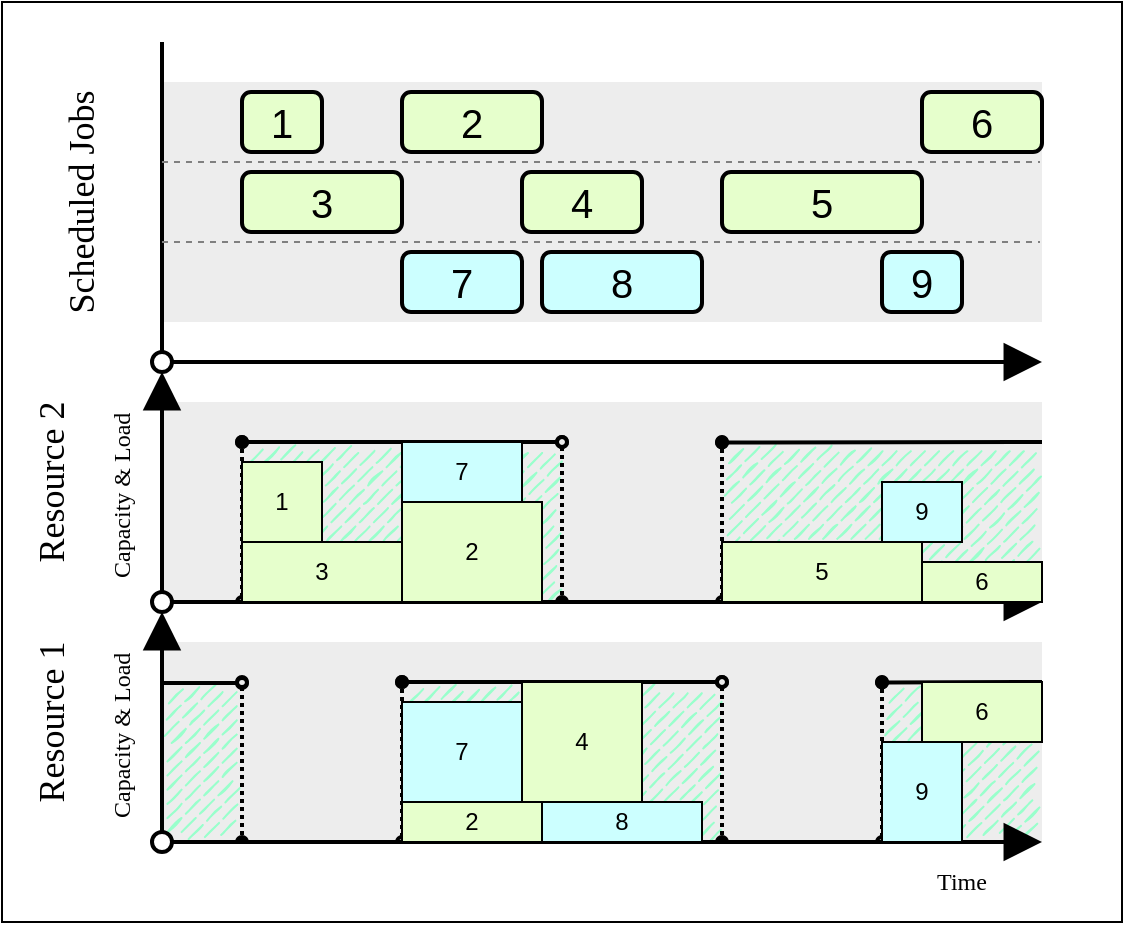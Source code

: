 <mxfile version="21.6.8" type="device" pages="3">
  <diagram name="Schedule" id="iuuxM2fqZh6BfqxOe8Nl">
    <mxGraphModel dx="825" dy="984" grid="1" gridSize="10" guides="1" tooltips="1" connect="1" arrows="1" fold="1" page="1" pageScale="1" pageWidth="827" pageHeight="1169" math="0" shadow="0">
      <root>
        <mxCell id="0" />
        <mxCell id="1" parent="0" />
        <mxCell id="cR3hgSFsSc1Ssb7ASp3C-1" value="" style="rounded=0;whiteSpace=wrap;html=1;movable=1;resizable=1;rotatable=1;deletable=1;editable=1;locked=0;connectable=1;" parent="1" vertex="1">
          <mxGeometry x="160" y="140" width="560" height="460" as="geometry" />
        </mxCell>
        <mxCell id="cR3hgSFsSc1Ssb7ASp3C-166" value="" style="group" parent="1" vertex="1" connectable="0">
          <mxGeometry x="240" y="180" width="440" height="380" as="geometry" />
        </mxCell>
        <mxCell id="cR3hgSFsSc1Ssb7ASp3C-162" value="" style="rounded=0;whiteSpace=wrap;html=1;glass=0;sketch=0;fillStyle=auto;sketchStyle=rough;fontSize=20;strokeColor=none;strokeWidth=1;fillColor=#EDEDED;gradientColor=none;gradientDirection=north;container=0;movable=1;resizable=1;rotatable=1;deletable=1;editable=1;locked=0;connectable=1;" parent="cR3hgSFsSc1Ssb7ASp3C-166" vertex="1">
          <mxGeometry y="280" width="440" height="100" as="geometry" />
        </mxCell>
        <mxCell id="cR3hgSFsSc1Ssb7ASp3C-161" value="" style="rounded=0;whiteSpace=wrap;html=1;glass=0;sketch=0;fillStyle=auto;sketchStyle=rough;fontSize=20;strokeColor=none;strokeWidth=1;fillColor=#EDEDED;gradientColor=none;gradientDirection=north;container=0;movable=1;resizable=1;rotatable=1;deletable=1;editable=1;locked=0;connectable=1;" parent="cR3hgSFsSc1Ssb7ASp3C-166" vertex="1">
          <mxGeometry y="160" width="440" height="100" as="geometry" />
        </mxCell>
        <mxCell id="cR3hgSFsSc1Ssb7ASp3C-11" value="" style="rounded=0;whiteSpace=wrap;html=1;glass=0;sketch=0;fillStyle=auto;sketchStyle=rough;fontSize=20;strokeColor=none;strokeWidth=1;fillColor=#EDEDED;gradientColor=none;gradientDirection=north;container=0;movable=1;resizable=1;rotatable=1;deletable=1;editable=1;locked=0;connectable=1;" parent="cR3hgSFsSc1Ssb7ASp3C-166" vertex="1">
          <mxGeometry width="440" height="120" as="geometry" />
        </mxCell>
        <mxCell id="cR3hgSFsSc1Ssb7ASp3C-157" value="" style="group" parent="1" vertex="1" connectable="0">
          <mxGeometry x="240" y="360" width="440" height="200" as="geometry" />
        </mxCell>
        <mxCell id="cR3hgSFsSc1Ssb7ASp3C-126" value="" style="rounded=0;whiteSpace=wrap;html=1;fontSize=20;strokeWidth=1;fillColor=#99FFCC;strokeColor=none;gradientColor=none;gradientDirection=north;sketch=1;sketchStyle=rough;fillStyle=dashed;perimeterSpacing=0;labelBackgroundColor=none;disableMultiStroke=0;disableMultiStrokeFill=0;dashOffset=10;dashGap=3;hachureGap=5;fillWeight=1;hachureAngle=-45;curveFitting=-5.05;simplification=1;zigzagOffset=-10;fontStyle=0;container=0;" parent="cR3hgSFsSc1Ssb7ASp3C-157" vertex="1">
          <mxGeometry y="120" width="40" height="80" as="geometry" />
        </mxCell>
        <mxCell id="cR3hgSFsSc1Ssb7ASp3C-105" value="" style="rounded=0;whiteSpace=wrap;html=1;fontSize=20;strokeWidth=1;fillColor=#99FFCC;strokeColor=none;gradientColor=none;gradientDirection=north;sketch=1;sketchStyle=rough;fillStyle=dashed;perimeterSpacing=0;labelBackgroundColor=none;disableMultiStroke=0;disableMultiStrokeFill=0;dashOffset=10;dashGap=3;hachureGap=5;fillWeight=1;hachureAngle=-45;curveFitting=-5.05;simplification=1;zigzagOffset=-10;fontStyle=0;container=0;" parent="cR3hgSFsSc1Ssb7ASp3C-157" vertex="1">
          <mxGeometry x="280" width="160" height="80" as="geometry" />
        </mxCell>
        <mxCell id="cR3hgSFsSc1Ssb7ASp3C-107" value="" style="rounded=0;whiteSpace=wrap;html=1;fontSize=20;strokeWidth=1;fillColor=#99FFCC;strokeColor=none;gradientColor=none;gradientDirection=north;sketch=1;sketchStyle=rough;fillStyle=dashed;perimeterSpacing=0;labelBackgroundColor=none;disableMultiStroke=0;disableMultiStrokeFill=0;dashOffset=10;dashGap=3;hachureGap=5;fillWeight=1;hachureAngle=-45;curveFitting=-5.05;simplification=1;zigzagOffset=-10;fontStyle=0;container=0;" parent="cR3hgSFsSc1Ssb7ASp3C-157" vertex="1">
          <mxGeometry x="120" y="120" width="160" height="80" as="geometry" />
        </mxCell>
        <mxCell id="cR3hgSFsSc1Ssb7ASp3C-104" value="" style="rounded=0;whiteSpace=wrap;html=1;fontSize=20;strokeWidth=1;fillColor=#99FFCC;strokeColor=none;gradientColor=none;gradientDirection=north;sketch=1;sketchStyle=rough;fillStyle=dashed;perimeterSpacing=0;labelBackgroundColor=none;disableMultiStroke=0;disableMultiStrokeFill=0;dashOffset=10;dashGap=3;hachureGap=5;fillWeight=1;hachureAngle=-45;curveFitting=-5.05;simplification=1;zigzagOffset=-10;fontStyle=0;container=0;" parent="cR3hgSFsSc1Ssb7ASp3C-157" vertex="1">
          <mxGeometry x="40" width="160" height="80" as="geometry" />
        </mxCell>
        <mxCell id="cR3hgSFsSc1Ssb7ASp3C-119" value="" style="rounded=0;whiteSpace=wrap;html=1;fontSize=20;strokeWidth=1;fillColor=#99FFCC;strokeColor=none;gradientColor=none;gradientDirection=north;sketch=1;sketchStyle=rough;fillStyle=dashed;perimeterSpacing=0;labelBackgroundColor=none;disableMultiStroke=0;disableMultiStrokeFill=0;dashOffset=10;dashGap=3;hachureGap=5;fillWeight=1;hachureAngle=-45;curveFitting=-5.05;simplification=1;zigzagOffset=-10;fontStyle=0;container=0;" parent="cR3hgSFsSc1Ssb7ASp3C-157" vertex="1">
          <mxGeometry x="360" y="120" width="80" height="80" as="geometry" />
        </mxCell>
        <mxCell id="cR3hgSFsSc1Ssb7ASp3C-167" value="" style="group" parent="1" vertex="1" connectable="0">
          <mxGeometry x="235" y="160" width="445" height="411" as="geometry" />
        </mxCell>
        <mxCell id="cR3hgSFsSc1Ssb7ASp3C-87" value="" style="endArrow=oval;html=1;rounded=0;fontSize=20;targetPerimeterSpacing=0;strokeWidth=2;startArrow=oval;startFill=1;endSize=5;startSize=5;endFill=0;movable=1;resizable=1;rotatable=1;deletable=1;editable=1;locked=0;connectable=1;" parent="cR3hgSFsSc1Ssb7ASp3C-167" edge="1">
          <mxGeometry width="50" height="50" relative="1" as="geometry">
            <mxPoint x="45" y="200" as="sourcePoint" />
            <mxPoint x="205" y="200" as="targetPoint" />
          </mxGeometry>
        </mxCell>
        <mxCell id="cR3hgSFsSc1Ssb7ASp3C-88" value="" style="endArrow=oval;html=1;rounded=0;fontSize=20;targetPerimeterSpacing=0;strokeWidth=2;startArrow=oval;startFill=0;endSize=5;startSize=5;jumpStyle=none;jumpSize=6;dashed=1;dashPattern=1 1;endFill=1;movable=1;resizable=1;rotatable=1;deletable=1;editable=1;locked=0;connectable=1;" parent="cR3hgSFsSc1Ssb7ASp3C-167" edge="1">
          <mxGeometry width="50" height="50" relative="1" as="geometry">
            <mxPoint x="45" y="280" as="sourcePoint" />
            <mxPoint x="45" y="200" as="targetPoint" />
          </mxGeometry>
        </mxCell>
        <mxCell id="cR3hgSFsSc1Ssb7ASp3C-89" value="" style="endArrow=oval;html=1;rounded=0;fontSize=20;targetPerimeterSpacing=0;strokeWidth=2;startArrow=oval;startFill=0;endSize=5;startSize=5;jumpStyle=none;jumpSize=6;dashed=1;dashPattern=1 1;endFill=1;movable=1;resizable=1;rotatable=1;deletable=1;editable=1;locked=0;connectable=1;" parent="cR3hgSFsSc1Ssb7ASp3C-167" edge="1">
          <mxGeometry width="50" height="50" relative="1" as="geometry">
            <mxPoint x="205" y="200" as="sourcePoint" />
            <mxPoint x="205" y="280" as="targetPoint" />
          </mxGeometry>
        </mxCell>
        <mxCell id="cR3hgSFsSc1Ssb7ASp3C-61" value="" style="endArrow=block;html=1;rounded=0;fontSize=20;startSize=5;endSize=14;targetPerimeterSpacing=0;strokeWidth=2;jumpStyle=none;jumpSize=6;fontStyle=0;fontFamily=Verdana;endFill=1;labelBackgroundColor=none;spacingLeft=0;spacing=2;labelPosition=center;verticalLabelPosition=middle;align=center;verticalAlign=middle;entryX=0.5;entryY=1;entryDx=0;entryDy=0;movable=1;resizable=1;rotatable=1;deletable=1;editable=1;locked=0;connectable=1;" parent="cR3hgSFsSc1Ssb7ASp3C-167" target="cR3hgSFsSc1Ssb7ASp3C-93" edge="1">
          <mxGeometry x="0.818" y="-16" width="50" height="50" relative="1" as="geometry">
            <mxPoint x="5" y="280" as="sourcePoint" />
            <mxPoint x="5" y="170" as="targetPoint" />
            <mxPoint as="offset" />
          </mxGeometry>
        </mxCell>
        <mxCell id="cR3hgSFsSc1Ssb7ASp3C-67" value="" style="endArrow=block;html=1;rounded=0;fontSize=20;startSize=5;endSize=14;targetPerimeterSpacing=0;strokeWidth=2;jumpStyle=none;jumpSize=6;fontStyle=0;fontFamily=Verdana;endFill=1;labelBackgroundColor=none;spacingLeft=0;spacing=2;labelPosition=center;verticalLabelPosition=middle;align=center;verticalAlign=middle;movable=1;resizable=1;rotatable=1;deletable=1;editable=1;locked=0;connectable=1;" parent="cR3hgSFsSc1Ssb7ASp3C-167" source="cR3hgSFsSc1Ssb7ASp3C-93" edge="1">
          <mxGeometry x="0.818" y="-16" width="50" height="50" relative="1" as="geometry">
            <mxPoint x="15" y="160" as="sourcePoint" />
            <mxPoint x="445" y="160" as="targetPoint" />
            <mxPoint as="offset" />
          </mxGeometry>
        </mxCell>
        <mxCell id="cR3hgSFsSc1Ssb7ASp3C-72" value="" style="endArrow=none;html=1;rounded=0;fontSize=20;startSize=5;endSize=14;targetPerimeterSpacing=0;strokeWidth=2;jumpStyle=none;jumpSize=6;fontStyle=0;fontFamily=Verdana;endFill=0;labelBackgroundColor=none;spacingLeft=0;spacing=2;labelPosition=center;verticalLabelPosition=middle;align=center;verticalAlign=middle;movable=1;resizable=1;rotatable=1;deletable=1;editable=1;locked=0;connectable=1;" parent="cR3hgSFsSc1Ssb7ASp3C-167" source="cR3hgSFsSc1Ssb7ASp3C-93" edge="1">
          <mxGeometry x="0.818" y="-16" width="50" height="50" relative="1" as="geometry">
            <mxPoint x="5" y="150" as="sourcePoint" />
            <mxPoint x="5" as="targetPoint" />
            <mxPoint as="offset" />
          </mxGeometry>
        </mxCell>
        <mxCell id="cR3hgSFsSc1Ssb7ASp3C-93" value="" style="ellipse;whiteSpace=wrap;html=1;strokeWidth=2;movable=1;resizable=1;rotatable=1;deletable=1;editable=1;locked=0;connectable=1;fillColor=#FFFFFF;" parent="cR3hgSFsSc1Ssb7ASp3C-167" vertex="1">
          <mxGeometry y="155" width="10" height="10" as="geometry" />
        </mxCell>
        <mxCell id="cR3hgSFsSc1Ssb7ASp3C-94" value="" style="endArrow=oval;html=1;rounded=0;fontSize=20;targetPerimeterSpacing=0;strokeWidth=2;startArrow=oval;startFill=0;endSize=5;startSize=5;jumpStyle=none;jumpSize=6;dashed=1;dashPattern=1 1;endFill=1;movable=1;resizable=1;rotatable=1;deletable=1;editable=1;locked=0;connectable=1;" parent="cR3hgSFsSc1Ssb7ASp3C-167" edge="1">
          <mxGeometry width="50" height="50" relative="1" as="geometry">
            <mxPoint x="285" y="280" as="sourcePoint" />
            <mxPoint x="285" y="200" as="targetPoint" />
          </mxGeometry>
        </mxCell>
        <mxCell id="cR3hgSFsSc1Ssb7ASp3C-96" value="" style="endArrow=none;html=1;rounded=0;fontSize=20;targetPerimeterSpacing=0;strokeWidth=2;startArrow=oval;startFill=1;endSize=5;startSize=5;endFill=0;movable=1;resizable=1;rotatable=1;deletable=1;editable=1;locked=0;connectable=1;" parent="cR3hgSFsSc1Ssb7ASp3C-167" edge="1">
          <mxGeometry width="50" height="50" relative="1" as="geometry">
            <mxPoint x="285" y="200.29" as="sourcePoint" />
            <mxPoint x="445" y="200" as="targetPoint" />
          </mxGeometry>
        </mxCell>
        <mxCell id="cR3hgSFsSc1Ssb7ASp3C-109" value="" style="endArrow=oval;html=1;rounded=0;fontSize=20;targetPerimeterSpacing=0;strokeWidth=2;startArrow=oval;startFill=1;endSize=5;startSize=5;endFill=0;movable=1;resizable=1;rotatable=1;deletable=1;editable=1;locked=0;connectable=1;" parent="cR3hgSFsSc1Ssb7ASp3C-167" edge="1">
          <mxGeometry width="50" height="50" relative="1" as="geometry">
            <mxPoint x="125" y="320" as="sourcePoint" />
            <mxPoint x="285" y="320" as="targetPoint" />
          </mxGeometry>
        </mxCell>
        <mxCell id="cR3hgSFsSc1Ssb7ASp3C-110" value="" style="endArrow=oval;html=1;rounded=0;fontSize=20;targetPerimeterSpacing=0;strokeWidth=2;startArrow=oval;startFill=0;endSize=5;startSize=5;jumpStyle=none;jumpSize=6;dashed=1;dashPattern=1 1;endFill=1;movable=1;resizable=1;rotatable=1;deletable=1;editable=1;locked=0;connectable=1;" parent="cR3hgSFsSc1Ssb7ASp3C-167" edge="1">
          <mxGeometry width="50" height="50" relative="1" as="geometry">
            <mxPoint x="125" y="400" as="sourcePoint" />
            <mxPoint x="125" y="320" as="targetPoint" />
          </mxGeometry>
        </mxCell>
        <mxCell id="cR3hgSFsSc1Ssb7ASp3C-111" value="" style="endArrow=oval;html=1;rounded=0;fontSize=20;targetPerimeterSpacing=0;strokeWidth=2;startArrow=oval;startFill=0;endSize=5;startSize=5;jumpStyle=none;jumpSize=6;dashed=1;dashPattern=1 1;endFill=1;movable=1;resizable=1;rotatable=1;deletable=1;editable=1;locked=0;connectable=1;" parent="cR3hgSFsSc1Ssb7ASp3C-167" edge="1">
          <mxGeometry width="50" height="50" relative="1" as="geometry">
            <mxPoint x="285" y="320" as="sourcePoint" />
            <mxPoint x="285" y="400" as="targetPoint" />
          </mxGeometry>
        </mxCell>
        <mxCell id="cR3hgSFsSc1Ssb7ASp3C-121" value="" style="endArrow=oval;html=1;rounded=0;fontSize=20;targetPerimeterSpacing=0;strokeWidth=2;startArrow=oval;startFill=0;endSize=5;startSize=5;jumpStyle=none;jumpSize=6;dashed=1;dashPattern=1 1;endFill=1;movable=1;resizable=1;rotatable=1;deletable=1;editable=1;locked=0;connectable=1;" parent="cR3hgSFsSc1Ssb7ASp3C-167" edge="1">
          <mxGeometry width="50" height="50" relative="1" as="geometry">
            <mxPoint x="365" y="400" as="sourcePoint" />
            <mxPoint x="365" y="320" as="targetPoint" />
          </mxGeometry>
        </mxCell>
        <mxCell id="cR3hgSFsSc1Ssb7ASp3C-123" value="" style="endArrow=none;html=1;rounded=0;fontSize=20;targetPerimeterSpacing=0;strokeWidth=2;startArrow=oval;startFill=1;endSize=5;startSize=5;endFill=0;movable=1;resizable=1;rotatable=1;deletable=1;editable=1;locked=0;connectable=1;" parent="cR3hgSFsSc1Ssb7ASp3C-167" edge="1">
          <mxGeometry width="50" height="50" relative="1" as="geometry">
            <mxPoint x="365" y="320.29" as="sourcePoint" />
            <mxPoint x="445" y="320" as="targetPoint" />
          </mxGeometry>
        </mxCell>
        <mxCell id="cR3hgSFsSc1Ssb7ASp3C-124" value="" style="endArrow=oval;html=1;rounded=0;fontSize=20;targetPerimeterSpacing=0;strokeWidth=2;startArrow=none;startFill=0;endSize=5;startSize=5;endFill=0;fontStyle=0" parent="cR3hgSFsSc1Ssb7ASp3C-167" edge="1">
          <mxGeometry width="50" height="50" relative="1" as="geometry">
            <mxPoint x="5" y="320.53" as="sourcePoint" />
            <mxPoint x="45" y="320.53" as="targetPoint" />
          </mxGeometry>
        </mxCell>
        <mxCell id="cR3hgSFsSc1Ssb7ASp3C-125" value="" style="endArrow=oval;html=1;rounded=0;fontSize=20;targetPerimeterSpacing=0;strokeWidth=2;startArrow=oval;startFill=0;endSize=5;startSize=5;jumpStyle=none;jumpSize=6;dashed=1;dashPattern=1 1;endFill=1;movable=1;resizable=1;rotatable=1;deletable=1;editable=1;locked=0;connectable=1;" parent="cR3hgSFsSc1Ssb7ASp3C-167" edge="1">
          <mxGeometry width="50" height="50" relative="1" as="geometry">
            <mxPoint x="45" y="320" as="sourcePoint" />
            <mxPoint x="45" y="400" as="targetPoint" />
          </mxGeometry>
        </mxCell>
        <mxCell id="cR3hgSFsSc1Ssb7ASp3C-74" value="" style="endArrow=none;dashed=1;html=1;strokeWidth=1;rounded=0;fontSize=20;startSize=5;endSize=5;targetPerimeterSpacing=0;jumpStyle=none;jumpSize=6;strokeColor=#808080;fontStyle=0;movable=1;resizable=1;rotatable=1;deletable=1;editable=1;locked=0;connectable=1;" parent="cR3hgSFsSc1Ssb7ASp3C-167" edge="1">
          <mxGeometry width="50" height="50" relative="1" as="geometry">
            <mxPoint x="5" y="60" as="sourcePoint" />
            <mxPoint x="444" y="60.01" as="targetPoint" />
          </mxGeometry>
        </mxCell>
        <mxCell id="cR3hgSFsSc1Ssb7ASp3C-75" value="" style="endArrow=none;dashed=1;html=1;strokeWidth=1;rounded=0;fontSize=20;startSize=5;endSize=5;targetPerimeterSpacing=0;jumpStyle=none;jumpSize=6;strokeColor=#808080;fontStyle=0;movable=1;resizable=1;rotatable=1;deletable=1;editable=1;locked=0;connectable=1;" parent="cR3hgSFsSc1Ssb7ASp3C-167" edge="1">
          <mxGeometry width="50" height="50" relative="1" as="geometry">
            <mxPoint x="5" y="100" as="sourcePoint" />
            <mxPoint x="444" y="100.01" as="targetPoint" />
          </mxGeometry>
        </mxCell>
        <mxCell id="cR3hgSFsSc1Ssb7ASp3C-22" value="" style="endArrow=block;html=1;rounded=0;fontSize=20;startSize=5;endSize=14;targetPerimeterSpacing=0;strokeWidth=2;jumpStyle=none;jumpSize=6;fontStyle=0;fontFamily=Verdana;endFill=1;labelBackgroundColor=none;spacingLeft=0;spacing=2;labelPosition=center;verticalLabelPosition=middle;align=center;verticalAlign=middle;movable=1;resizable=1;rotatable=1;deletable=1;editable=1;locked=0;connectable=1;" parent="cR3hgSFsSc1Ssb7ASp3C-167" edge="1">
          <mxGeometry x="0.818" y="-16" width="50" height="50" relative="1" as="geometry">
            <mxPoint x="10" y="400" as="sourcePoint" />
            <mxPoint x="445" y="400" as="targetPoint" />
            <mxPoint as="offset" />
          </mxGeometry>
        </mxCell>
        <mxCell id="cR3hgSFsSc1Ssb7ASp3C-64" value="" style="endArrow=block;html=1;rounded=0;fontSize=20;startSize=5;endSize=14;targetPerimeterSpacing=0;strokeWidth=2;jumpStyle=none;jumpSize=6;fontStyle=0;fontFamily=Verdana;endFill=1;labelBackgroundColor=none;spacingLeft=0;spacing=2;labelPosition=center;verticalLabelPosition=middle;align=center;verticalAlign=middle;movable=1;resizable=1;rotatable=1;deletable=1;editable=1;locked=0;connectable=1;" parent="cR3hgSFsSc1Ssb7ASp3C-167" edge="1">
          <mxGeometry x="0.818" y="-16" width="50" height="50" relative="1" as="geometry">
            <mxPoint x="5" y="280" as="sourcePoint" />
            <mxPoint x="445" y="280" as="targetPoint" />
            <mxPoint as="offset" />
          </mxGeometry>
        </mxCell>
        <mxCell id="cR3hgSFsSc1Ssb7ASp3C-165" value="" style="rounded=0;whiteSpace=wrap;html=1;strokeColor=none;" parent="cR3hgSFsSc1Ssb7ASp3C-167" vertex="1">
          <mxGeometry x="5" y="281" width="420" height="10" as="geometry" />
        </mxCell>
        <mxCell id="cR3hgSFsSc1Ssb7ASp3C-163" value="" style="rounded=0;whiteSpace=wrap;html=1;strokeColor=none;" parent="cR3hgSFsSc1Ssb7ASp3C-167" vertex="1">
          <mxGeometry x="5" y="401" width="420" height="10" as="geometry" />
        </mxCell>
        <mxCell id="cR3hgSFsSc1Ssb7ASp3C-62" value="" style="ellipse;whiteSpace=wrap;html=1;strokeWidth=2;movable=1;resizable=1;rotatable=1;deletable=1;editable=1;locked=0;connectable=1;fillColor=#FFFFFF;" parent="cR3hgSFsSc1Ssb7ASp3C-167" vertex="1">
          <mxGeometry y="275" width="10" height="10" as="geometry" />
        </mxCell>
        <mxCell id="cR3hgSFsSc1Ssb7ASp3C-92" value="" style="ellipse;whiteSpace=wrap;html=1;strokeWidth=2;movable=1;resizable=1;rotatable=1;deletable=1;editable=1;locked=0;connectable=1;fillColor=#FFFFFF;" parent="cR3hgSFsSc1Ssb7ASp3C-167" vertex="1">
          <mxGeometry y="395" width="10" height="10" as="geometry" />
        </mxCell>
        <mxCell id="cR3hgSFsSc1Ssb7ASp3C-53" value="" style="endArrow=block;html=1;rounded=0;fontSize=20;startSize=5;endSize=14;targetPerimeterSpacing=0;strokeWidth=2;jumpStyle=none;jumpSize=6;fontStyle=0;fontFamily=Verdana;endFill=1;labelBackgroundColor=none;spacingLeft=0;spacing=2;labelPosition=center;verticalLabelPosition=middle;align=center;verticalAlign=middle;movable=1;resizable=1;rotatable=1;deletable=1;editable=1;locked=0;connectable=1;entryX=0.5;entryY=1;entryDx=0;entryDy=0;" parent="cR3hgSFsSc1Ssb7ASp3C-167" source="cR3hgSFsSc1Ssb7ASp3C-92" target="cR3hgSFsSc1Ssb7ASp3C-62" edge="1">
          <mxGeometry x="0.818" y="-16" width="50" height="50" relative="1" as="geometry">
            <mxPoint x="5" y="390" as="sourcePoint" />
            <mxPoint x="5" y="290" as="targetPoint" />
            <mxPoint as="offset" />
          </mxGeometry>
        </mxCell>
        <mxCell id="cR3hgSFsSc1Ssb7ASp3C-168" value="" style="group" parent="1" vertex="1" connectable="0">
          <mxGeometry x="170" y="180" width="490" height="410" as="geometry" />
        </mxCell>
        <mxCell id="cR3hgSFsSc1Ssb7ASp3C-23" value="Time" style="text;html=1;strokeColor=none;fillColor=none;align=center;verticalAlign=middle;whiteSpace=wrap;rounded=0;glass=0;sketch=0;fillStyle=auto;sketchStyle=rough;fontFamily=Verdana;fontSize=12;container=0;movable=1;resizable=1;rotatable=1;deletable=1;editable=1;locked=0;connectable=1;" parent="cR3hgSFsSc1Ssb7ASp3C-168" vertex="1">
          <mxGeometry x="450" y="390" width="40" height="20" as="geometry" />
        </mxCell>
        <mxCell id="cR3hgSFsSc1Ssb7ASp3C-55" value="Capacity &amp;amp;&amp;nbsp;Load" style="text;html=1;strokeColor=none;fillColor=none;align=left;verticalAlign=middle;whiteSpace=wrap;rounded=0;glass=0;sketch=0;fillStyle=auto;sketchStyle=rough;fontFamily=Verdana;fontSize=12;container=0;horizontal=0;movable=1;resizable=1;rotatable=1;deletable=1;editable=1;locked=0;connectable=1;" parent="cR3hgSFsSc1Ssb7ASp3C-168" vertex="1">
          <mxGeometry x="40" y="270" width="20" height="100" as="geometry" />
        </mxCell>
        <mxCell id="cR3hgSFsSc1Ssb7ASp3C-68" value="Resource 1" style="text;html=1;strokeColor=none;fillColor=none;align=center;verticalAlign=middle;whiteSpace=wrap;rounded=0;glass=0;sketch=0;fillStyle=auto;sketchStyle=rough;fontFamily=Verdana;fontSize=18;container=0;horizontal=0;movable=1;resizable=1;rotatable=1;deletable=1;editable=1;locked=0;connectable=1;" parent="cR3hgSFsSc1Ssb7ASp3C-168" vertex="1">
          <mxGeometry y="260" width="30" height="120" as="geometry" />
        </mxCell>
        <mxCell id="cR3hgSFsSc1Ssb7ASp3C-69" value="Resource 2" style="text;html=1;strokeColor=none;fillColor=none;align=center;verticalAlign=middle;whiteSpace=wrap;rounded=0;glass=0;sketch=0;fillStyle=auto;sketchStyle=rough;fontFamily=Verdana;fontSize=18;container=0;horizontal=0;movable=1;resizable=1;rotatable=1;deletable=1;editable=1;locked=0;connectable=1;" parent="cR3hgSFsSc1Ssb7ASp3C-168" vertex="1">
          <mxGeometry y="140" width="30" height="120" as="geometry" />
        </mxCell>
        <mxCell id="cR3hgSFsSc1Ssb7ASp3C-71" value="Capacity &amp;amp; Load" style="text;html=1;strokeColor=none;fillColor=none;align=left;verticalAlign=middle;whiteSpace=wrap;rounded=0;glass=0;sketch=0;fillStyle=auto;sketchStyle=rough;fontFamily=Verdana;fontSize=12;container=0;horizontal=0;movable=1;resizable=1;rotatable=1;deletable=1;editable=1;locked=0;connectable=1;" parent="cR3hgSFsSc1Ssb7ASp3C-168" vertex="1">
          <mxGeometry x="40" y="150" width="20" height="100" as="geometry" />
        </mxCell>
        <mxCell id="cR3hgSFsSc1Ssb7ASp3C-77" value="Scheduled Jobs" style="text;html=1;strokeColor=none;fillColor=none;align=center;verticalAlign=middle;whiteSpace=wrap;rounded=0;glass=0;sketch=0;fillStyle=auto;sketchStyle=rough;fontFamily=Verdana;fontSize=18;container=0;horizontal=0;movable=1;resizable=1;rotatable=1;deletable=1;editable=1;locked=0;connectable=1;" parent="cR3hgSFsSc1Ssb7ASp3C-168" vertex="1">
          <mxGeometry width="60" height="120" as="geometry" />
        </mxCell>
        <mxCell id="cR3hgSFsSc1Ssb7ASp3C-132" value="1" style="rounded=1;whiteSpace=wrap;html=1;fontStyle=0;fontSize=20;strokeWidth=2;fillColor=#E6FFCC;" parent="1" vertex="1">
          <mxGeometry x="280" y="185" width="40" height="30" as="geometry" />
        </mxCell>
        <mxCell id="cR3hgSFsSc1Ssb7ASp3C-133" value="2" style="rounded=1;whiteSpace=wrap;html=1;fontStyle=0;fontSize=20;strokeWidth=2;fillColor=#E6FFCC;" parent="1" vertex="1">
          <mxGeometry x="360" y="185" width="70" height="30" as="geometry" />
        </mxCell>
        <mxCell id="cR3hgSFsSc1Ssb7ASp3C-134" value="3" style="rounded=1;whiteSpace=wrap;html=1;fontStyle=0;fontSize=20;strokeWidth=2;fillColor=#E6FFCC;" parent="1" vertex="1">
          <mxGeometry x="280" y="225" width="80" height="30" as="geometry" />
        </mxCell>
        <mxCell id="cR3hgSFsSc1Ssb7ASp3C-135" value="5" style="rounded=1;whiteSpace=wrap;html=1;fontStyle=0;fontSize=20;strokeWidth=2;fillColor=#E6FFCC;" parent="1" vertex="1">
          <mxGeometry x="520" y="225" width="100" height="30" as="geometry" />
        </mxCell>
        <mxCell id="cR3hgSFsSc1Ssb7ASp3C-136" value="4" style="rounded=1;whiteSpace=wrap;html=1;fontStyle=0;fontSize=20;strokeWidth=2;fillColor=#E6FFCC;" parent="1" vertex="1">
          <mxGeometry x="420" y="225" width="60" height="30" as="geometry" />
        </mxCell>
        <mxCell id="cR3hgSFsSc1Ssb7ASp3C-137" value="6" style="rounded=1;whiteSpace=wrap;html=1;fontStyle=0;fontSize=20;strokeWidth=2;fillColor=#E6FFCC;strokeColor=#000000;shadow=0;" parent="1" vertex="1">
          <mxGeometry x="620" y="185" width="60" height="30" as="geometry" />
        </mxCell>
        <mxCell id="cR3hgSFsSc1Ssb7ASp3C-138" value="7" style="rounded=1;whiteSpace=wrap;html=1;fontStyle=0;fontSize=20;strokeWidth=2;fillColor=#CCFFFF;" parent="1" vertex="1">
          <mxGeometry x="360" y="265" width="60" height="30" as="geometry" />
        </mxCell>
        <mxCell id="cR3hgSFsSc1Ssb7ASp3C-139" value="8" style="rounded=1;whiteSpace=wrap;html=1;fontStyle=0;fontSize=20;strokeWidth=2;fillColor=#CCFFFF;" parent="1" vertex="1">
          <mxGeometry x="430" y="265" width="80" height="30" as="geometry" />
        </mxCell>
        <mxCell id="cR3hgSFsSc1Ssb7ASp3C-140" value="9" style="rounded=1;whiteSpace=wrap;html=1;fontStyle=0;fontSize=20;strokeWidth=2;fillColor=#CCFFFF;strokeColor=#000000;perimeterSpacing=0;glass=0;shadow=0;" parent="1" vertex="1">
          <mxGeometry x="600" y="265" width="40" height="30" as="geometry" />
        </mxCell>
        <mxCell id="cR3hgSFsSc1Ssb7ASp3C-141" value="3" style="rounded=0;whiteSpace=wrap;html=1;fillColor=#E6FFCC;" parent="1" vertex="1">
          <mxGeometry x="280" y="410" width="80" height="30" as="geometry" />
        </mxCell>
        <mxCell id="cR3hgSFsSc1Ssb7ASp3C-142" value="1" style="rounded=0;whiteSpace=wrap;html=1;fillColor=#E6FFCC;" parent="1" vertex="1">
          <mxGeometry x="280" y="370" width="40" height="40" as="geometry" />
        </mxCell>
        <mxCell id="cR3hgSFsSc1Ssb7ASp3C-143" value="2" style="rounded=0;whiteSpace=wrap;html=1;fillColor=#E6FFCC;" parent="1" vertex="1">
          <mxGeometry x="360" y="390" width="70" height="50" as="geometry" />
        </mxCell>
        <mxCell id="cR3hgSFsSc1Ssb7ASp3C-144" value="2" style="rounded=0;whiteSpace=wrap;html=1;fillColor=#E6FFCC;" parent="1" vertex="1">
          <mxGeometry x="360" y="540" width="70" height="20" as="geometry" />
        </mxCell>
        <mxCell id="cR3hgSFsSc1Ssb7ASp3C-145" value="7" style="rounded=0;whiteSpace=wrap;html=1;fillColor=#CCFFFF;" parent="1" vertex="1">
          <mxGeometry x="360" y="360" width="60" height="30" as="geometry" />
        </mxCell>
        <mxCell id="cR3hgSFsSc1Ssb7ASp3C-146" value="7" style="rounded=0;whiteSpace=wrap;html=1;fillColor=#CCFFFF;" parent="1" vertex="1">
          <mxGeometry x="360" y="490" width="60" height="50" as="geometry" />
        </mxCell>
        <mxCell id="cR3hgSFsSc1Ssb7ASp3C-147" value="4" style="rounded=0;whiteSpace=wrap;html=1;fillColor=#E6FFCC;" parent="1" vertex="1">
          <mxGeometry x="420" y="480" width="60" height="60" as="geometry" />
        </mxCell>
        <mxCell id="cR3hgSFsSc1Ssb7ASp3C-148" value="8" style="rounded=0;whiteSpace=wrap;html=1;fillColor=#CCFFFF;" parent="1" vertex="1">
          <mxGeometry x="430" y="540" width="80" height="20" as="geometry" />
        </mxCell>
        <mxCell id="cR3hgSFsSc1Ssb7ASp3C-149" value="9" style="rounded=0;whiteSpace=wrap;html=1;fillColor=#CCFFFF;" parent="1" vertex="1">
          <mxGeometry x="600" y="510" width="40" height="50" as="geometry" />
        </mxCell>
        <mxCell id="cR3hgSFsSc1Ssb7ASp3C-150" value="9" style="rounded=0;whiteSpace=wrap;html=1;fillColor=#CCFFFF;" parent="1" vertex="1">
          <mxGeometry x="600" y="380" width="40" height="30" as="geometry" />
        </mxCell>
        <mxCell id="cR3hgSFsSc1Ssb7ASp3C-151" value="5" style="rounded=0;whiteSpace=wrap;html=1;fillColor=#E6FFCC;" parent="1" vertex="1">
          <mxGeometry x="520" y="410" width="100" height="30" as="geometry" />
        </mxCell>
        <mxCell id="cR3hgSFsSc1Ssb7ASp3C-152" value="6" style="rounded=0;whiteSpace=wrap;html=1;fillColor=#E6FFCC;" parent="1" vertex="1">
          <mxGeometry x="620" y="480" width="60" height="30" as="geometry" />
        </mxCell>
        <mxCell id="cR3hgSFsSc1Ssb7ASp3C-153" value="6" style="rounded=0;whiteSpace=wrap;html=1;fillColor=#E6FFCC;" parent="1" vertex="1">
          <mxGeometry x="620" y="420" width="60" height="20" as="geometry" />
        </mxCell>
      </root>
    </mxGraphModel>
  </diagram>
  <diagram name="Schedule-Relaxed" id="fWke8sq0ZXTEMhkNPzvW">
    <mxGraphModel dx="471" dy="562" grid="1" gridSize="10" guides="1" tooltips="1" connect="1" arrows="1" fold="1" page="1" pageScale="1" pageWidth="827" pageHeight="1169" math="0" shadow="0">
      <root>
        <mxCell id="xbkPj5xT5vfgv8Ufa0dp-0" />
        <mxCell id="xbkPj5xT5vfgv8Ufa0dp-1" parent="xbkPj5xT5vfgv8Ufa0dp-0" />
        <mxCell id="xbkPj5xT5vfgv8Ufa0dp-2" value="" style="rounded=0;whiteSpace=wrap;html=1;movable=1;resizable=1;rotatable=1;deletable=1;editable=1;locked=0;connectable=1;" parent="xbkPj5xT5vfgv8Ufa0dp-1" vertex="1">
          <mxGeometry x="150" y="140" width="560" height="460" as="geometry" />
        </mxCell>
        <mxCell id="xbkPj5xT5vfgv8Ufa0dp-4" value="" style="rounded=0;whiteSpace=wrap;html=1;glass=0;sketch=0;fillStyle=auto;sketchStyle=rough;fontSize=20;strokeColor=none;strokeWidth=1;fillColor=#EDEDED;gradientColor=none;gradientDirection=north;container=0;movable=1;resizable=1;rotatable=1;deletable=1;editable=1;locked=0;connectable=1;" parent="xbkPj5xT5vfgv8Ufa0dp-1" vertex="1">
          <mxGeometry x="240" y="460" width="440" height="100" as="geometry" />
        </mxCell>
        <mxCell id="xbkPj5xT5vfgv8Ufa0dp-5" value="" style="rounded=0;whiteSpace=wrap;html=1;glass=0;sketch=0;fillStyle=auto;sketchStyle=rough;fontSize=20;strokeColor=none;strokeWidth=1;fillColor=#EDEDED;gradientColor=none;gradientDirection=north;container=0;movable=1;resizable=1;rotatable=1;deletable=1;editable=1;locked=0;connectable=1;" parent="xbkPj5xT5vfgv8Ufa0dp-1" vertex="1">
          <mxGeometry x="240" y="340" width="440" height="100" as="geometry" />
        </mxCell>
        <mxCell id="xbkPj5xT5vfgv8Ufa0dp-6" value="" style="rounded=0;whiteSpace=wrap;html=1;glass=0;sketch=0;fillStyle=auto;sketchStyle=rough;fontSize=20;strokeColor=none;strokeWidth=1;fillColor=#EDEDED;gradientColor=none;gradientDirection=north;container=0;movable=1;resizable=1;rotatable=1;deletable=1;editable=1;locked=0;connectable=1;" parent="xbkPj5xT5vfgv8Ufa0dp-1" vertex="1">
          <mxGeometry x="240" y="180" width="440" height="120" as="geometry" />
        </mxCell>
        <mxCell id="xbkPj5xT5vfgv8Ufa0dp-12" value="" style="rounded=0;whiteSpace=wrap;html=1;fontSize=20;strokeWidth=1;fillColor=#B3B3B3;strokeColor=none;gradientColor=none;gradientDirection=north;sketch=1;sketchStyle=rough;fillStyle=dashed;perimeterSpacing=0;labelBackgroundColor=none;disableMultiStroke=0;disableMultiStrokeFill=0;dashOffset=10;dashGap=3;hachureGap=5;fillWeight=1;hachureAngle=-45;curveFitting=-5.05;simplification=1;zigzagOffset=-10;fontStyle=0;container=0;" parent="xbkPj5xT5vfgv8Ufa0dp-1" vertex="1">
          <mxGeometry x="600" y="480" width="80" height="80" as="geometry" />
        </mxCell>
        <mxCell id="xbkPj5xT5vfgv8Ufa0dp-9" value="" style="rounded=0;whiteSpace=wrap;html=1;fontSize=20;strokeWidth=1;fillColor=#B3B3B3;strokeColor=none;gradientColor=none;gradientDirection=north;sketch=1;sketchStyle=rough;fillStyle=dashed;perimeterSpacing=0;labelBackgroundColor=none;disableMultiStroke=0;disableMultiStrokeFill=0;dashOffset=10;dashGap=3;hachureGap=5;fillWeight=1;hachureAngle=-45;curveFitting=-5.05;simplification=1;zigzagOffset=-10;fontStyle=0;container=0;" parent="xbkPj5xT5vfgv8Ufa0dp-1" vertex="1">
          <mxGeometry x="520" y="360" width="160" height="80" as="geometry" />
        </mxCell>
        <mxCell id="q_a5f2ZiDHNTASsBvk1u-6" value="" style="rounded=0;whiteSpace=wrap;html=1;fontSize=20;strokeWidth=1;fillColor=#B3B3B3;strokeColor=none;gradientColor=none;gradientDirection=north;sketch=1;sketchStyle=rough;fillStyle=dashed;perimeterSpacing=0;labelBackgroundColor=none;disableMultiStroke=0;disableMultiStrokeFill=0;dashOffset=10;dashGap=3;hachureGap=5;fillWeight=1;hachureAngle=-45;curveFitting=-5.05;simplification=1;zigzagOffset=-10;fontStyle=0;container=0;" parent="xbkPj5xT5vfgv8Ufa0dp-1" vertex="1">
          <mxGeometry x="440" y="480" width="80" height="80" as="geometry" />
        </mxCell>
        <mxCell id="xbkPj5xT5vfgv8Ufa0dp-28" value="1" style="rounded=1;whiteSpace=wrap;html=1;fontStyle=0;fontSize=20;strokeWidth=2;fillColor=#E6FFCC;" parent="xbkPj5xT5vfgv8Ufa0dp-1" vertex="1">
          <mxGeometry x="280" y="185" width="40" height="30" as="geometry" />
        </mxCell>
        <mxCell id="xbkPj5xT5vfgv8Ufa0dp-29" value="2" style="rounded=1;whiteSpace=wrap;html=1;fontStyle=0;fontSize=20;strokeWidth=2;fillColor=#E6FFCC;" parent="xbkPj5xT5vfgv8Ufa0dp-1" vertex="1">
          <mxGeometry x="360" y="185" width="70" height="30" as="geometry" />
        </mxCell>
        <mxCell id="xbkPj5xT5vfgv8Ufa0dp-30" value="3" style="rounded=1;whiteSpace=wrap;html=1;fontStyle=0;fontSize=20;strokeWidth=2;fillColor=#E6FFCC;" parent="xbkPj5xT5vfgv8Ufa0dp-1" vertex="1">
          <mxGeometry x="280" y="225" width="80" height="30" as="geometry" />
        </mxCell>
        <mxCell id="xbkPj5xT5vfgv8Ufa0dp-32" value="4" style="rounded=1;whiteSpace=wrap;html=1;fontStyle=0;fontSize=20;strokeWidth=2;fillColor=#E6FFCC;" parent="xbkPj5xT5vfgv8Ufa0dp-1" vertex="1">
          <mxGeometry x="420" y="225" width="60" height="30" as="geometry" />
        </mxCell>
        <mxCell id="xbkPj5xT5vfgv8Ufa0dp-34" value="7" style="rounded=1;whiteSpace=wrap;html=1;fontStyle=0;fontSize=20;strokeWidth=2;fillColor=#CCFFFF;" parent="xbkPj5xT5vfgv8Ufa0dp-1" vertex="1">
          <mxGeometry x="360" y="265" width="60" height="30" as="geometry" />
        </mxCell>
        <mxCell id="xbkPj5xT5vfgv8Ufa0dp-35" value="8" style="rounded=1;whiteSpace=wrap;html=1;fontStyle=0;fontSize=20;strokeWidth=2;fillColor=#CCFFFF;" parent="xbkPj5xT5vfgv8Ufa0dp-1" vertex="1">
          <mxGeometry x="430" y="265" width="80" height="30" as="geometry" />
        </mxCell>
        <mxCell id="xbkPj5xT5vfgv8Ufa0dp-38" value="" style="endArrow=oval;html=1;rounded=0;fontSize=20;targetPerimeterSpacing=0;strokeWidth=2;startArrow=oval;startFill=1;endSize=5;startSize=5;endFill=0;movable=1;resizable=1;rotatable=1;deletable=1;editable=1;locked=0;connectable=1;" parent="xbkPj5xT5vfgv8Ufa0dp-1" edge="1">
          <mxGeometry width="50" height="50" relative="1" as="geometry">
            <mxPoint x="280" y="360" as="sourcePoint" />
            <mxPoint x="440" y="360" as="targetPoint" />
          </mxGeometry>
        </mxCell>
        <mxCell id="xbkPj5xT5vfgv8Ufa0dp-39" value="" style="endArrow=oval;html=1;rounded=0;fontSize=20;targetPerimeterSpacing=0;strokeWidth=2;startArrow=oval;startFill=0;endSize=5;startSize=5;jumpStyle=none;jumpSize=6;dashed=1;dashPattern=1 1;endFill=1;movable=1;resizable=1;rotatable=1;deletable=1;editable=1;locked=0;connectable=1;" parent="xbkPj5xT5vfgv8Ufa0dp-1" edge="1">
          <mxGeometry width="50" height="50" relative="1" as="geometry">
            <mxPoint x="280" y="440" as="sourcePoint" />
            <mxPoint x="280" y="360" as="targetPoint" />
          </mxGeometry>
        </mxCell>
        <mxCell id="xbkPj5xT5vfgv8Ufa0dp-41" value="" style="endArrow=block;html=1;rounded=0;fontSize=20;startSize=5;endSize=14;targetPerimeterSpacing=0;strokeWidth=2;jumpStyle=none;jumpSize=6;fontStyle=0;fontFamily=Verdana;endFill=1;labelBackgroundColor=none;spacingLeft=0;spacing=2;labelPosition=center;verticalLabelPosition=middle;align=center;verticalAlign=middle;entryX=0.5;entryY=1;entryDx=0;entryDy=0;movable=1;resizable=1;rotatable=1;deletable=1;editable=1;locked=0;connectable=1;" parent="xbkPj5xT5vfgv8Ufa0dp-1" target="xbkPj5xT5vfgv8Ufa0dp-44" edge="1">
          <mxGeometry x="0.818" y="-16" width="50" height="50" relative="1" as="geometry">
            <mxPoint x="240" y="440" as="sourcePoint" />
            <mxPoint x="240" y="330" as="targetPoint" />
            <mxPoint as="offset" />
          </mxGeometry>
        </mxCell>
        <mxCell id="xbkPj5xT5vfgv8Ufa0dp-42" value="" style="endArrow=block;html=1;rounded=0;fontSize=20;startSize=5;endSize=14;targetPerimeterSpacing=0;strokeWidth=2;jumpStyle=none;jumpSize=6;fontStyle=0;fontFamily=Verdana;endFill=1;labelBackgroundColor=none;spacingLeft=0;spacing=2;labelPosition=center;verticalLabelPosition=middle;align=center;verticalAlign=middle;movable=1;resizable=1;rotatable=1;deletable=1;editable=1;locked=0;connectable=1;" parent="xbkPj5xT5vfgv8Ufa0dp-1" source="xbkPj5xT5vfgv8Ufa0dp-44" edge="1">
          <mxGeometry x="0.818" y="-16" width="50" height="50" relative="1" as="geometry">
            <mxPoint x="250" y="320" as="sourcePoint" />
            <mxPoint x="680" y="320" as="targetPoint" />
            <mxPoint as="offset" />
          </mxGeometry>
        </mxCell>
        <mxCell id="xbkPj5xT5vfgv8Ufa0dp-43" value="" style="endArrow=none;html=1;rounded=0;fontSize=20;startSize=5;endSize=14;targetPerimeterSpacing=0;strokeWidth=2;jumpStyle=none;jumpSize=6;fontStyle=0;fontFamily=Verdana;endFill=0;labelBackgroundColor=none;spacingLeft=0;spacing=2;labelPosition=center;verticalLabelPosition=middle;align=center;verticalAlign=middle;movable=1;resizable=1;rotatable=1;deletable=1;editable=1;locked=0;connectable=1;" parent="xbkPj5xT5vfgv8Ufa0dp-1" source="xbkPj5xT5vfgv8Ufa0dp-44" edge="1">
          <mxGeometry x="0.818" y="-16" width="50" height="50" relative="1" as="geometry">
            <mxPoint x="240" y="310" as="sourcePoint" />
            <mxPoint x="240" y="160" as="targetPoint" />
            <mxPoint as="offset" />
          </mxGeometry>
        </mxCell>
        <mxCell id="xbkPj5xT5vfgv8Ufa0dp-44" value="" style="ellipse;whiteSpace=wrap;html=1;strokeWidth=2;movable=1;resizable=1;rotatable=1;deletable=1;editable=1;locked=0;connectable=1;fillColor=#FFFFFF;" parent="xbkPj5xT5vfgv8Ufa0dp-1" vertex="1">
          <mxGeometry x="235" y="315" width="10" height="10" as="geometry" />
        </mxCell>
        <mxCell id="xbkPj5xT5vfgv8Ufa0dp-45" value="" style="endArrow=oval;html=1;rounded=0;fontSize=20;targetPerimeterSpacing=0;strokeWidth=1;startArrow=oval;startFill=0;endSize=5;startSize=5;jumpStyle=none;jumpSize=6;dashed=1;dashPattern=1 1;endFill=1;movable=1;resizable=1;rotatable=1;deletable=1;editable=1;locked=0;connectable=1;strokeColor=#666666;" parent="xbkPj5xT5vfgv8Ufa0dp-1" edge="1">
          <mxGeometry width="50" height="50" relative="1" as="geometry">
            <mxPoint x="520" y="440" as="sourcePoint" />
            <mxPoint x="520" y="360" as="targetPoint" />
          </mxGeometry>
        </mxCell>
        <mxCell id="xbkPj5xT5vfgv8Ufa0dp-46" value="" style="endArrow=none;html=1;rounded=0;fontSize=20;targetPerimeterSpacing=0;strokeWidth=1;startArrow=oval;startFill=1;endSize=5;startSize=5;endFill=0;movable=1;resizable=1;rotatable=1;deletable=1;editable=1;locked=0;connectable=1;strokeColor=#666666;" parent="xbkPj5xT5vfgv8Ufa0dp-1" edge="1">
          <mxGeometry width="50" height="50" relative="1" as="geometry">
            <mxPoint x="520" y="360.29" as="sourcePoint" />
            <mxPoint x="680" y="360" as="targetPoint" />
          </mxGeometry>
        </mxCell>
        <mxCell id="xbkPj5xT5vfgv8Ufa0dp-48" value="" style="endArrow=oval;html=1;rounded=0;fontSize=20;targetPerimeterSpacing=0;strokeWidth=2;startArrow=oval;startFill=0;endSize=5;startSize=5;jumpStyle=none;jumpSize=6;dashed=1;dashPattern=1 1;endFill=1;movable=1;resizable=1;rotatable=1;deletable=1;editable=1;locked=0;connectable=1;" parent="xbkPj5xT5vfgv8Ufa0dp-1" edge="1">
          <mxGeometry width="50" height="50" relative="1" as="geometry">
            <mxPoint x="360" y="560" as="sourcePoint" />
            <mxPoint x="360" y="480" as="targetPoint" />
          </mxGeometry>
        </mxCell>
        <mxCell id="xbkPj5xT5vfgv8Ufa0dp-49" value="" style="endArrow=oval;html=1;rounded=0;fontSize=20;targetPerimeterSpacing=0;strokeWidth=1;startArrow=oval;startFill=0;endSize=5;startSize=5;jumpStyle=none;jumpSize=6;dashed=1;dashPattern=1 1;endFill=1;movable=1;resizable=1;rotatable=1;deletable=1;editable=1;locked=0;connectable=1;strokeColor=#666666;" parent="xbkPj5xT5vfgv8Ufa0dp-1" edge="1">
          <mxGeometry width="50" height="50" relative="1" as="geometry">
            <mxPoint x="520" y="480" as="sourcePoint" />
            <mxPoint x="520" y="560" as="targetPoint" />
          </mxGeometry>
        </mxCell>
        <mxCell id="xbkPj5xT5vfgv8Ufa0dp-52" value="" style="endArrow=oval;html=1;rounded=0;fontSize=20;targetPerimeterSpacing=0;strokeWidth=2;startArrow=none;startFill=0;endSize=5;startSize=5;endFill=0;fontStyle=0" parent="xbkPj5xT5vfgv8Ufa0dp-1" edge="1">
          <mxGeometry width="50" height="50" relative="1" as="geometry">
            <mxPoint x="240" y="480.53" as="sourcePoint" />
            <mxPoint x="280" y="480.53" as="targetPoint" />
          </mxGeometry>
        </mxCell>
        <mxCell id="xbkPj5xT5vfgv8Ufa0dp-53" value="" style="endArrow=oval;html=1;rounded=0;fontSize=20;targetPerimeterSpacing=0;strokeWidth=2;startArrow=oval;startFill=0;endSize=5;startSize=5;jumpStyle=none;jumpSize=6;dashed=1;dashPattern=1 1;endFill=1;movable=1;resizable=1;rotatable=1;deletable=1;editable=1;locked=0;connectable=1;" parent="xbkPj5xT5vfgv8Ufa0dp-1" edge="1">
          <mxGeometry width="50" height="50" relative="1" as="geometry">
            <mxPoint x="280" y="480" as="sourcePoint" />
            <mxPoint x="280" y="560" as="targetPoint" />
          </mxGeometry>
        </mxCell>
        <mxCell id="xbkPj5xT5vfgv8Ufa0dp-54" value="" style="endArrow=none;dashed=1;html=1;strokeWidth=1;rounded=0;fontSize=20;startSize=5;endSize=5;targetPerimeterSpacing=0;jumpStyle=none;jumpSize=6;strokeColor=#808080;fontStyle=0;movable=1;resizable=1;rotatable=1;deletable=1;editable=1;locked=0;connectable=1;" parent="xbkPj5xT5vfgv8Ufa0dp-1" edge="1">
          <mxGeometry width="50" height="50" relative="1" as="geometry">
            <mxPoint x="240" y="220" as="sourcePoint" />
            <mxPoint x="679" y="220.01" as="targetPoint" />
          </mxGeometry>
        </mxCell>
        <mxCell id="xbkPj5xT5vfgv8Ufa0dp-55" value="" style="endArrow=none;dashed=1;html=1;strokeWidth=1;rounded=0;fontSize=20;startSize=5;endSize=5;targetPerimeterSpacing=0;jumpStyle=none;jumpSize=6;strokeColor=#808080;fontStyle=0;movable=1;resizable=1;rotatable=1;deletable=1;editable=1;locked=0;connectable=1;" parent="xbkPj5xT5vfgv8Ufa0dp-1" edge="1">
          <mxGeometry width="50" height="50" relative="1" as="geometry">
            <mxPoint x="240" y="260" as="sourcePoint" />
            <mxPoint x="679" y="260.01" as="targetPoint" />
          </mxGeometry>
        </mxCell>
        <mxCell id="xbkPj5xT5vfgv8Ufa0dp-64" value="Time" style="text;html=1;strokeColor=none;fillColor=none;align=center;verticalAlign=middle;whiteSpace=wrap;rounded=0;glass=0;sketch=0;fillStyle=auto;sketchStyle=rough;fontFamily=Verdana;fontSize=12;container=0;movable=1;resizable=1;rotatable=1;deletable=1;editable=1;locked=0;connectable=1;" parent="xbkPj5xT5vfgv8Ufa0dp-1" vertex="1">
          <mxGeometry x="620" y="570" width="40" height="20" as="geometry" />
        </mxCell>
        <mxCell id="xbkPj5xT5vfgv8Ufa0dp-65" value="Capacity &amp;amp;&amp;nbsp;Load" style="text;html=1;strokeColor=none;fillColor=none;align=left;verticalAlign=middle;whiteSpace=wrap;rounded=0;glass=0;sketch=0;fillStyle=auto;sketchStyle=rough;fontFamily=Verdana;fontSize=12;container=0;horizontal=0;movable=1;resizable=1;rotatable=1;deletable=1;editable=1;locked=0;connectable=1;" parent="xbkPj5xT5vfgv8Ufa0dp-1" vertex="1">
          <mxGeometry x="210" y="450" width="20" height="100" as="geometry" />
        </mxCell>
        <mxCell id="xbkPj5xT5vfgv8Ufa0dp-66" value="Resource 1" style="text;html=1;strokeColor=none;fillColor=none;align=center;verticalAlign=middle;whiteSpace=wrap;rounded=0;glass=0;sketch=0;fillStyle=auto;sketchStyle=rough;fontFamily=Verdana;fontSize=18;container=0;horizontal=0;movable=1;resizable=1;rotatable=1;deletable=1;editable=1;locked=0;connectable=1;" parent="xbkPj5xT5vfgv8Ufa0dp-1" vertex="1">
          <mxGeometry x="170" y="440" width="30" height="120" as="geometry" />
        </mxCell>
        <mxCell id="xbkPj5xT5vfgv8Ufa0dp-67" value="Resource 2" style="text;html=1;strokeColor=none;fillColor=none;align=center;verticalAlign=middle;whiteSpace=wrap;rounded=0;glass=0;sketch=0;fillStyle=auto;sketchStyle=rough;fontFamily=Verdana;fontSize=18;container=0;horizontal=0;movable=1;resizable=1;rotatable=1;deletable=1;editable=1;locked=0;connectable=1;" parent="xbkPj5xT5vfgv8Ufa0dp-1" vertex="1">
          <mxGeometry x="170" y="320" width="30" height="120" as="geometry" />
        </mxCell>
        <mxCell id="xbkPj5xT5vfgv8Ufa0dp-68" value="Capacity &amp;amp; Load" style="text;html=1;strokeColor=none;fillColor=none;align=left;verticalAlign=middle;whiteSpace=wrap;rounded=0;glass=0;sketch=0;fillStyle=auto;sketchStyle=rough;fontFamily=Verdana;fontSize=12;container=0;horizontal=0;movable=1;resizable=1;rotatable=1;deletable=1;editable=1;locked=0;connectable=1;" parent="xbkPj5xT5vfgv8Ufa0dp-1" vertex="1">
          <mxGeometry x="210" y="330" width="20" height="100" as="geometry" />
        </mxCell>
        <mxCell id="xbkPj5xT5vfgv8Ufa0dp-69" value="Scheduled Jobs" style="text;html=1;strokeColor=none;fillColor=none;align=center;verticalAlign=middle;whiteSpace=wrap;rounded=0;glass=0;sketch=0;fillStyle=auto;sketchStyle=rough;fontFamily=Verdana;fontSize=18;container=0;horizontal=0;movable=1;resizable=1;rotatable=1;deletable=1;editable=1;locked=0;connectable=1;" parent="xbkPj5xT5vfgv8Ufa0dp-1" vertex="1">
          <mxGeometry x="170" y="180" width="60" height="120" as="geometry" />
        </mxCell>
        <mxCell id="xbkPj5xT5vfgv8Ufa0dp-8" value="" style="rounded=0;whiteSpace=wrap;html=1;fontSize=20;strokeWidth=1;fillColor=#99FFCC;strokeColor=none;gradientColor=none;gradientDirection=north;sketch=1;sketchStyle=rough;fillStyle=dashed;perimeterSpacing=0;labelBackgroundColor=none;disableMultiStroke=0;disableMultiStrokeFill=0;dashOffset=10;dashGap=3;hachureGap=5;fillWeight=1;hachureAngle=-45;curveFitting=-5.05;simplification=1;zigzagOffset=-10;fontStyle=0;container=0;" parent="xbkPj5xT5vfgv8Ufa0dp-1" vertex="1">
          <mxGeometry x="240" y="480" width="40" height="80" as="geometry" />
        </mxCell>
        <mxCell id="xbkPj5xT5vfgv8Ufa0dp-10" value="" style="rounded=0;whiteSpace=wrap;html=1;fontSize=20;strokeWidth=1;fillColor=#99FFCC;strokeColor=none;gradientColor=none;gradientDirection=north;sketch=1;sketchStyle=rough;fillStyle=dashed;perimeterSpacing=0;labelBackgroundColor=none;disableMultiStroke=0;disableMultiStrokeFill=0;dashOffset=10;dashGap=3;hachureGap=5;fillWeight=1;hachureAngle=-45;curveFitting=-5.05;simplification=1;zigzagOffset=-10;fontStyle=0;container=0;" parent="xbkPj5xT5vfgv8Ufa0dp-1" vertex="1">
          <mxGeometry x="360" y="480" width="80" height="80" as="geometry" />
        </mxCell>
        <mxCell id="xbkPj5xT5vfgv8Ufa0dp-11" value="" style="rounded=0;whiteSpace=wrap;html=1;fontSize=20;strokeWidth=1;fillColor=#99FFCC;strokeColor=none;gradientColor=none;gradientDirection=north;sketch=1;sketchStyle=rough;fillStyle=dashed;perimeterSpacing=0;labelBackgroundColor=none;disableMultiStroke=0;disableMultiStrokeFill=0;dashOffset=10;dashGap=3;hachureGap=5;fillWeight=1;hachureAngle=-45;curveFitting=-5.05;simplification=1;zigzagOffset=-10;fontStyle=0;container=0;" parent="xbkPj5xT5vfgv8Ufa0dp-1" vertex="1">
          <mxGeometry x="280" y="360" width="160" height="80" as="geometry" />
        </mxCell>
        <mxCell id="q_a5f2ZiDHNTASsBvk1u-7" value="" style="endArrow=none;html=1;rounded=0;fontSize=20;targetPerimeterSpacing=0;strokeWidth=2;startArrow=oval;startFill=1;endSize=5;startSize=5;endFill=0;movable=1;resizable=1;rotatable=1;deletable=1;editable=1;locked=0;connectable=1;" parent="xbkPj5xT5vfgv8Ufa0dp-1" edge="1">
          <mxGeometry width="50" height="50" relative="1" as="geometry">
            <mxPoint x="360" y="480.29" as="sourcePoint" />
            <mxPoint x="440" y="480" as="targetPoint" />
          </mxGeometry>
        </mxCell>
        <mxCell id="q_a5f2ZiDHNTASsBvk1u-9" value="" style="endArrow=oval;html=1;rounded=0;fontSize=20;targetPerimeterSpacing=0;strokeWidth=1;startArrow=none;startFill=0;endSize=5;startSize=5;endFill=0;fontStyle=0;strokeColor=#666666;" parent="xbkPj5xT5vfgv8Ufa0dp-1" edge="1">
          <mxGeometry width="50" height="50" relative="1" as="geometry">
            <mxPoint x="440" y="480" as="sourcePoint" />
            <mxPoint x="520" y="480" as="targetPoint" />
          </mxGeometry>
        </mxCell>
        <mxCell id="xbkPj5xT5vfgv8Ufa0dp-15" value="1" style="rounded=0;whiteSpace=wrap;html=1;fillColor=#E6FFCC;" parent="xbkPj5xT5vfgv8Ufa0dp-1" vertex="1">
          <mxGeometry x="280" y="370" width="40" height="40" as="geometry" />
        </mxCell>
        <mxCell id="xbkPj5xT5vfgv8Ufa0dp-16" value="2" style="rounded=0;whiteSpace=wrap;html=1;fillColor=#E6FFCC;" parent="xbkPj5xT5vfgv8Ufa0dp-1" vertex="1">
          <mxGeometry x="360" y="390" width="70" height="50" as="geometry" />
        </mxCell>
        <mxCell id="xbkPj5xT5vfgv8Ufa0dp-17" value="2" style="rounded=0;whiteSpace=wrap;html=1;fillColor=#E6FFCC;" parent="xbkPj5xT5vfgv8Ufa0dp-1" vertex="1">
          <mxGeometry x="360" y="540" width="70" height="20" as="geometry" />
        </mxCell>
        <mxCell id="xbkPj5xT5vfgv8Ufa0dp-18" value="7" style="rounded=0;whiteSpace=wrap;html=1;fillColor=#CCFFFF;" parent="xbkPj5xT5vfgv8Ufa0dp-1" vertex="1">
          <mxGeometry x="360" y="360" width="60" height="30" as="geometry" />
        </mxCell>
        <mxCell id="xbkPj5xT5vfgv8Ufa0dp-19" value="7" style="rounded=0;whiteSpace=wrap;html=1;fillColor=#CCFFFF;" parent="xbkPj5xT5vfgv8Ufa0dp-1" vertex="1">
          <mxGeometry x="360" y="490" width="60" height="50" as="geometry" />
        </mxCell>
        <mxCell id="xbkPj5xT5vfgv8Ufa0dp-20" value="4" style="rounded=0;whiteSpace=wrap;html=1;fillColor=#E6FFCC;" parent="xbkPj5xT5vfgv8Ufa0dp-1" vertex="1">
          <mxGeometry x="420" y="480" width="60" height="60" as="geometry" />
        </mxCell>
        <mxCell id="xbkPj5xT5vfgv8Ufa0dp-21" value="8" style="rounded=0;whiteSpace=wrap;html=1;fillColor=#CCFFFF;" parent="xbkPj5xT5vfgv8Ufa0dp-1" vertex="1">
          <mxGeometry x="430" y="540" width="80" height="20" as="geometry" />
        </mxCell>
        <mxCell id="xbkPj5xT5vfgv8Ufa0dp-22" value="9" style="rounded=0;whiteSpace=wrap;html=1;fillColor=#CCFFFF;fillStyle=solid;backgroundOutline=0;resizeHeight=0;strokeOpacity=100;direction=east;portConstraint=none;portConstraintRotation=0;gradientColor=none;zigzagOffset=-1;disableMultiStroke=0;disableMultiStrokeFill=0;fillWeight=2;strokeWidth=1;perimeterSpacing=0;opacity=60;" parent="xbkPj5xT5vfgv8Ufa0dp-1" vertex="1">
          <mxGeometry x="510" y="510" width="40" height="50" as="geometry" />
        </mxCell>
        <mxCell id="_Y_hnHMfQtHg2NWtgxtM-0" value="5" style="rounded=1;whiteSpace=wrap;html=1;fontStyle=0;fontSize=20;strokeWidth=1;fillColor=#CCCCCC;align=center;spacingRight=0;verticalAlign=middle;fontColor=#666666;strokeColor=#666666;" parent="xbkPj5xT5vfgv8Ufa0dp-1" vertex="1">
          <mxGeometry x="520" y="225" width="100" height="30" as="geometry" />
        </mxCell>
        <mxCell id="_Y_hnHMfQtHg2NWtgxtM-1" value="6" style="rounded=1;whiteSpace=wrap;html=1;fontStyle=0;fontSize=20;strokeWidth=1;fillColor=#CCCCCC;strokeColor=#666666;shadow=0;align=center;spacingRight=0;verticalAlign=middle;fontColor=#666666;" parent="xbkPj5xT5vfgv8Ufa0dp-1" vertex="1">
          <mxGeometry x="620" y="185" width="60" height="30" as="geometry" />
        </mxCell>
        <mxCell id="_Y_hnHMfQtHg2NWtgxtM-2" value="9" style="rounded=1;whiteSpace=wrap;html=1;fontStyle=0;fontSize=20;strokeWidth=1;fillColor=#CCCCCC;strokeColor=#666666;perimeterSpacing=0;glass=0;shadow=0;align=center;spacingRight=0;verticalAlign=middle;fontColor=#666666;" parent="xbkPj5xT5vfgv8Ufa0dp-1" vertex="1">
          <mxGeometry x="600" y="265" width="40" height="30" as="geometry" />
        </mxCell>
        <mxCell id="xbkPj5xT5vfgv8Ufa0dp-31" value="5" style="rounded=1;whiteSpace=wrap;html=1;fontStyle=0;fontSize=20;strokeWidth=2;fillColor=#E6FFCC;perimeterSpacing=0;glass=0;fillStyle=solid;gradientColor=none;opacity=60;" parent="xbkPj5xT5vfgv8Ufa0dp-1" vertex="1">
          <mxGeometry x="480" y="225" width="100" height="30" as="geometry" />
        </mxCell>
        <mxCell id="xbkPj5xT5vfgv8Ufa0dp-33" value="6" style="rounded=1;whiteSpace=wrap;html=1;fontStyle=0;fontSize=20;strokeWidth=2;fillColor=#E6FFCC;strokeColor=#000000;shadow=0;perimeterSpacing=0;glass=0;fillStyle=solid;gradientColor=none;opacity=60;" parent="xbkPj5xT5vfgv8Ufa0dp-1" vertex="1">
          <mxGeometry x="580" y="185" width="60" height="30" as="geometry" />
        </mxCell>
        <mxCell id="xbkPj5xT5vfgv8Ufa0dp-36" value="9" style="rounded=1;whiteSpace=wrap;html=1;fontStyle=0;fontSize=20;strokeWidth=2;fillColor=#CCFFFF;strokeColor=#000000;perimeterSpacing=0;glass=0;shadow=0;fillStyle=solid;opacity=60;" parent="xbkPj5xT5vfgv8Ufa0dp-1" vertex="1">
          <mxGeometry x="510" y="265" width="40" height="30" as="geometry" />
        </mxCell>
        <mxCell id="wJcRPn_DlQjNmqyan95a-1" value="9" style="rounded=0;whiteSpace=wrap;html=1;fillColor=#CCCCCC;align=center;spacingRight=0;verticalAlign=middle;fontColor=#666666;strokeColor=#666666;" parent="xbkPj5xT5vfgv8Ufa0dp-1" vertex="1">
          <mxGeometry x="600" y="380" width="40" height="30" as="geometry" />
        </mxCell>
        <mxCell id="xbkPj5xT5vfgv8Ufa0dp-23" value="9" style="rounded=0;whiteSpace=wrap;html=1;fillColor=#CCFFFF;fillStyle=solid;strokeWidth=1;perimeterSpacing=0;opacity=60;" parent="xbkPj5xT5vfgv8Ufa0dp-1" vertex="1">
          <mxGeometry x="510" y="380" width="40" height="30" as="geometry" />
        </mxCell>
        <mxCell id="wJcRPn_DlQjNmqyan95a-10" value="6" style="rounded=1;whiteSpace=wrap;html=1;fontStyle=0;fontSize=20;strokeWidth=2;fillColor=none;strokeColor=#000000;shadow=0;perimeterSpacing=0;glass=0;fillStyle=solid;gradientColor=none;" parent="xbkPj5xT5vfgv8Ufa0dp-1" vertex="1">
          <mxGeometry x="580" y="185" width="60" height="30" as="geometry" />
        </mxCell>
        <mxCell id="wJcRPn_DlQjNmqyan95a-11" value="5" style="rounded=1;whiteSpace=wrap;html=1;fontStyle=0;fontSize=20;strokeWidth=2;fillColor=none;perimeterSpacing=0;glass=0;fillStyle=solid;gradientColor=none;" parent="xbkPj5xT5vfgv8Ufa0dp-1" vertex="1">
          <mxGeometry x="480" y="225" width="100" height="30" as="geometry" />
        </mxCell>
        <mxCell id="wJcRPn_DlQjNmqyan95a-15" value="9" style="rounded=0;whiteSpace=wrap;html=1;fillColor=none;fillStyle=solid;backgroundOutline=0;resizeHeight=0;strokeOpacity=100;direction=east;portConstraint=none;portConstraintRotation=0;gradientColor=none;zigzagOffset=-1;disableMultiStroke=0;disableMultiStrokeFill=0;fillWeight=2;strokeWidth=1;perimeterSpacing=0;" parent="xbkPj5xT5vfgv8Ufa0dp-1" vertex="1">
          <mxGeometry x="510" y="510" width="40" height="50" as="geometry" />
        </mxCell>
        <mxCell id="wJcRPn_DlQjNmqyan95a-16" value="9" style="rounded=0;whiteSpace=wrap;html=1;fillColor=none;fillStyle=solid;strokeWidth=1;perimeterSpacing=0;" parent="xbkPj5xT5vfgv8Ufa0dp-1" vertex="1">
          <mxGeometry x="510" y="380" width="40" height="30" as="geometry" />
        </mxCell>
        <mxCell id="wJcRPn_DlQjNmqyan95a-17" value="9" style="rounded=1;whiteSpace=wrap;html=1;fontStyle=0;fontSize=20;strokeWidth=2;fillColor=none;strokeColor=#000000;perimeterSpacing=0;glass=0;shadow=0;fillStyle=solid;" parent="xbkPj5xT5vfgv8Ufa0dp-1" vertex="1">
          <mxGeometry x="510" y="265" width="40" height="30" as="geometry" />
        </mxCell>
        <mxCell id="wJcRPn_DlQjNmqyan95a-3" value="6" style="rounded=0;whiteSpace=wrap;html=1;fillColor=#CCCCCC;align=center;spacingRight=0;verticalAlign=middle;fontColor=#666666;strokeColor=#666666;" parent="xbkPj5xT5vfgv8Ufa0dp-1" vertex="1">
          <mxGeometry x="620" y="480" width="60" height="30" as="geometry" />
        </mxCell>
        <mxCell id="xbkPj5xT5vfgv8Ufa0dp-50" value="" style="endArrow=oval;html=1;rounded=0;fontSize=20;targetPerimeterSpacing=0;strokeWidth=1;startArrow=oval;startFill=0;endSize=5;startSize=5;jumpStyle=none;jumpSize=6;dashed=1;dashPattern=1 1;endFill=1;movable=1;resizable=1;rotatable=1;deletable=1;editable=1;locked=0;connectable=1;strokeColor=#666666;" parent="xbkPj5xT5vfgv8Ufa0dp-1" edge="1">
          <mxGeometry width="50" height="50" relative="1" as="geometry">
            <mxPoint x="600" y="560" as="sourcePoint" />
            <mxPoint x="600" y="480" as="targetPoint" />
          </mxGeometry>
        </mxCell>
        <mxCell id="wJcRPn_DlQjNmqyan95a-0" value="9" style="rounded=0;whiteSpace=wrap;html=1;fillColor=#CCCCCC;align=center;spacingRight=0;verticalAlign=middle;spacingTop=-3;fontColor=#666666;strokeColor=#666666;" parent="xbkPj5xT5vfgv8Ufa0dp-1" vertex="1">
          <mxGeometry x="600" y="510" width="40" height="50" as="geometry" />
        </mxCell>
        <mxCell id="xbkPj5xT5vfgv8Ufa0dp-51" value="" style="endArrow=none;html=1;rounded=0;fontSize=20;targetPerimeterSpacing=0;strokeWidth=1;startArrow=oval;startFill=1;endSize=5;startSize=5;endFill=0;movable=1;resizable=1;rotatable=1;deletable=1;editable=1;locked=0;connectable=1;strokeColor=#666666;" parent="xbkPj5xT5vfgv8Ufa0dp-1" edge="1">
          <mxGeometry width="50" height="50" relative="1" as="geometry">
            <mxPoint x="600" y="480.29" as="sourcePoint" />
            <mxPoint x="680" y="480" as="targetPoint" />
          </mxGeometry>
        </mxCell>
        <mxCell id="xbkPj5xT5vfgv8Ufa0dp-25" value="6" style="rounded=0;whiteSpace=wrap;html=1;fillColor=#E6FFCC;fillStyle=solid;strokeWidth=1;perimeterSpacing=0;gradientColor=none;opacity=60;" parent="xbkPj5xT5vfgv8Ufa0dp-1" vertex="1">
          <mxGeometry x="580" y="480" width="60" height="30" as="geometry" />
        </mxCell>
        <mxCell id="wJcRPn_DlQjNmqyan95a-14" value="6" style="rounded=0;whiteSpace=wrap;html=1;fillColor=none;fillStyle=solid;strokeWidth=1;perimeterSpacing=0;gradientColor=none;" parent="xbkPj5xT5vfgv8Ufa0dp-1" vertex="1">
          <mxGeometry x="580" y="480" width="60" height="30" as="geometry" />
        </mxCell>
        <mxCell id="xbkPj5xT5vfgv8Ufa0dp-59" value="" style="rounded=0;whiteSpace=wrap;html=1;strokeColor=none;" parent="xbkPj5xT5vfgv8Ufa0dp-1" vertex="1">
          <mxGeometry x="240" y="561" width="420" height="10" as="geometry" />
        </mxCell>
        <mxCell id="xbkPj5xT5vfgv8Ufa0dp-56" value="" style="endArrow=block;html=1;rounded=0;fontSize=20;startSize=5;endSize=14;targetPerimeterSpacing=0;strokeWidth=2;jumpStyle=none;jumpSize=6;fontStyle=0;fontFamily=Verdana;endFill=1;labelBackgroundColor=none;spacingLeft=0;spacing=2;labelPosition=center;verticalLabelPosition=middle;align=center;verticalAlign=middle;movable=1;resizable=1;rotatable=1;deletable=1;editable=1;locked=0;connectable=1;" parent="xbkPj5xT5vfgv8Ufa0dp-1" edge="1">
          <mxGeometry x="0.818" y="-16" width="50" height="50" relative="1" as="geometry">
            <mxPoint x="245" y="560" as="sourcePoint" />
            <mxPoint x="680" y="560" as="targetPoint" />
            <mxPoint as="offset" />
          </mxGeometry>
        </mxCell>
        <mxCell id="xbkPj5xT5vfgv8Ufa0dp-40" value="" style="endArrow=oval;html=1;rounded=0;fontSize=20;targetPerimeterSpacing=0;strokeWidth=2;startArrow=oval;startFill=0;endSize=5;startSize=5;jumpStyle=none;jumpSize=6;dashed=1;dashPattern=1 1;endFill=1;movable=1;resizable=1;rotatable=1;deletable=1;editable=1;locked=0;connectable=1;" parent="xbkPj5xT5vfgv8Ufa0dp-1" edge="1">
          <mxGeometry width="50" height="50" relative="1" as="geometry">
            <mxPoint x="440" y="360" as="sourcePoint" />
            <mxPoint x="440" y="440" as="targetPoint" />
          </mxGeometry>
        </mxCell>
        <mxCell id="xbkPj5xT5vfgv8Ufa0dp-14" value="3" style="rounded=0;whiteSpace=wrap;html=1;fillColor=#E6FFCC;" parent="xbkPj5xT5vfgv8Ufa0dp-1" vertex="1">
          <mxGeometry x="280" y="410" width="80" height="30" as="geometry" />
        </mxCell>
        <mxCell id="wJcRPn_DlQjNmqyan95a-2" value="5" style="rounded=0;whiteSpace=wrap;html=1;fillColor=#CCCCCC;align=center;spacingRight=0;verticalAlign=middle;fontColor=#666666;strokeColor=#666666;" parent="xbkPj5xT5vfgv8Ufa0dp-1" vertex="1">
          <mxGeometry x="520" y="410" width="100" height="30" as="geometry" />
        </mxCell>
        <mxCell id="wJcRPn_DlQjNmqyan95a-4" value="6" style="rounded=0;whiteSpace=wrap;html=1;fillColor=#CCCCCC;align=center;spacingRight=0;verticalAlign=middle;fontColor=#666666;strokeColor=#666666;" parent="xbkPj5xT5vfgv8Ufa0dp-1" vertex="1">
          <mxGeometry x="620" y="420" width="60" height="20" as="geometry" />
        </mxCell>
        <mxCell id="xbkPj5xT5vfgv8Ufa0dp-24" value="5" style="rounded=0;whiteSpace=wrap;html=1;fillColor=#E6FFCC;fillStyle=solid;strokeWidth=1;perimeterSpacing=0;gradientColor=none;opacity=60;" parent="xbkPj5xT5vfgv8Ufa0dp-1" vertex="1">
          <mxGeometry x="480" y="410" width="100" height="30" as="geometry" />
        </mxCell>
        <mxCell id="xbkPj5xT5vfgv8Ufa0dp-26" value="6" style="rounded=0;whiteSpace=wrap;html=1;fillColor=#E6FFCC;fillStyle=solid;strokeWidth=1;perimeterSpacing=0;gradientColor=none;opacity=60;" parent="xbkPj5xT5vfgv8Ufa0dp-1" vertex="1">
          <mxGeometry x="580" y="420" width="60" height="20" as="geometry" />
        </mxCell>
        <mxCell id="wJcRPn_DlQjNmqyan95a-12" value="5" style="rounded=0;whiteSpace=wrap;html=1;fillColor=none;fillStyle=solid;strokeWidth=1;perimeterSpacing=0;gradientColor=none;" parent="xbkPj5xT5vfgv8Ufa0dp-1" vertex="1">
          <mxGeometry x="480" y="410" width="100" height="30" as="geometry" />
        </mxCell>
        <mxCell id="wJcRPn_DlQjNmqyan95a-13" value="6" style="rounded=0;whiteSpace=wrap;html=1;fillColor=none;fillStyle=solid;strokeWidth=1;perimeterSpacing=0;gradientColor=none;" parent="xbkPj5xT5vfgv8Ufa0dp-1" vertex="1">
          <mxGeometry x="580" y="420" width="60" height="20" as="geometry" />
        </mxCell>
        <mxCell id="xbkPj5xT5vfgv8Ufa0dp-57" value="" style="endArrow=block;html=1;rounded=0;fontSize=20;startSize=5;endSize=14;targetPerimeterSpacing=0;strokeWidth=2;jumpStyle=none;jumpSize=6;fontStyle=0;fontFamily=Verdana;endFill=1;labelBackgroundColor=none;spacingLeft=0;spacing=2;labelPosition=center;verticalLabelPosition=middle;align=center;verticalAlign=middle;movable=1;resizable=1;rotatable=1;deletable=1;editable=1;locked=0;connectable=1;" parent="xbkPj5xT5vfgv8Ufa0dp-1" edge="1">
          <mxGeometry x="0.818" y="-16" width="50" height="50" relative="1" as="geometry">
            <mxPoint x="240" y="440" as="sourcePoint" />
            <mxPoint x="680" y="440" as="targetPoint" />
            <mxPoint as="offset" />
          </mxGeometry>
        </mxCell>
        <mxCell id="xbkPj5xT5vfgv8Ufa0dp-58" value="" style="rounded=0;whiteSpace=wrap;html=1;strokeColor=none;" parent="xbkPj5xT5vfgv8Ufa0dp-1" vertex="1">
          <mxGeometry x="240" y="441" width="420" height="10" as="geometry" />
        </mxCell>
        <mxCell id="xbkPj5xT5vfgv8Ufa0dp-62" value="" style="endArrow=block;html=1;rounded=0;fontSize=20;startSize=5;endSize=14;targetPerimeterSpacing=0;strokeWidth=2;jumpStyle=none;jumpSize=6;fontStyle=0;fontFamily=Verdana;endFill=1;labelBackgroundColor=none;spacingLeft=0;spacing=2;labelPosition=center;verticalLabelPosition=middle;align=center;verticalAlign=middle;movable=1;resizable=1;rotatable=1;deletable=1;editable=1;locked=0;connectable=1;entryX=0.5;entryY=1;entryDx=0;entryDy=0;" parent="xbkPj5xT5vfgv8Ufa0dp-1" source="xbkPj5xT5vfgv8Ufa0dp-61" target="xbkPj5xT5vfgv8Ufa0dp-60" edge="1">
          <mxGeometry x="0.818" y="-16" width="50" height="50" relative="1" as="geometry">
            <mxPoint x="240" y="550" as="sourcePoint" />
            <mxPoint x="240" y="450" as="targetPoint" />
            <mxPoint as="offset" />
          </mxGeometry>
        </mxCell>
        <mxCell id="xbkPj5xT5vfgv8Ufa0dp-61" value="" style="ellipse;whiteSpace=wrap;html=1;strokeWidth=2;movable=1;resizable=1;rotatable=1;deletable=1;editable=1;locked=0;connectable=1;fillColor=#FFFFFF;" parent="xbkPj5xT5vfgv8Ufa0dp-1" vertex="1">
          <mxGeometry x="235" y="555" width="10" height="10" as="geometry" />
        </mxCell>
        <mxCell id="xbkPj5xT5vfgv8Ufa0dp-60" value="" style="ellipse;whiteSpace=wrap;html=1;strokeWidth=2;movable=1;resizable=1;rotatable=1;deletable=1;editable=1;locked=0;connectable=1;fillColor=#FFFFFF;" parent="xbkPj5xT5vfgv8Ufa0dp-1" vertex="1">
          <mxGeometry x="235" y="435" width="10" height="10" as="geometry" />
        </mxCell>
        <mxCell id="q_a5f2ZiDHNTASsBvk1u-5" value="" style="group" parent="xbkPj5xT5vfgv8Ufa0dp-1" vertex="1" connectable="0">
          <mxGeometry x="440" y="160" height="400" as="geometry" />
        </mxCell>
        <mxCell id="q_a5f2ZiDHNTASsBvk1u-3" value="" style="endArrow=none;html=1;rounded=0;strokeWidth=2;strokeColor=#999999;" parent="q_a5f2ZiDHNTASsBvk1u-5" edge="1">
          <mxGeometry width="50" height="50" relative="1" as="geometry">
            <mxPoint y="400" as="sourcePoint" />
            <mxPoint as="targetPoint" />
          </mxGeometry>
        </mxCell>
        <mxCell id="q_a5f2ZiDHNTASsBvk1u-2" value="" style="endArrow=none;dashed=1;html=1;rounded=0;strokeWidth=2;strokeColor=#CC0000;" parent="q_a5f2ZiDHNTASsBvk1u-5" edge="1">
          <mxGeometry width="50" height="50" relative="1" as="geometry">
            <mxPoint y="400" as="sourcePoint" />
            <mxPoint as="targetPoint" />
          </mxGeometry>
        </mxCell>
      </root>
    </mxGraphModel>
  </diagram>
  <diagram name="Schedule-Closure" id="NSPeD-rSkD9dGQ13-ODo">
    <mxGraphModel dx="825" dy="984" grid="1" gridSize="10" guides="1" tooltips="1" connect="1" arrows="1" fold="1" page="1" pageScale="1" pageWidth="827" pageHeight="1169" math="0" shadow="0">
      <root>
        <mxCell id="hU2gWr1ubplMeyfO1-mT-0" />
        <mxCell id="hU2gWr1ubplMeyfO1-mT-1" parent="hU2gWr1ubplMeyfO1-mT-0" />
        <mxCell id="hU2gWr1ubplMeyfO1-mT-2" value="" style="rounded=0;whiteSpace=wrap;html=1;movable=1;resizable=1;rotatable=1;deletable=1;editable=1;locked=0;connectable=1;" parent="hU2gWr1ubplMeyfO1-mT-1" vertex="1">
          <mxGeometry x="160" y="140" width="560" height="460" as="geometry" />
        </mxCell>
        <mxCell id="hU2gWr1ubplMeyfO1-mT-4" value="" style="rounded=0;whiteSpace=wrap;html=1;glass=0;sketch=0;fillStyle=auto;sketchStyle=rough;fontSize=20;strokeColor=none;strokeWidth=1;fillColor=#EDEDED;gradientColor=none;gradientDirection=north;container=0;movable=1;resizable=1;rotatable=1;deletable=1;editable=1;locked=0;connectable=1;" parent="hU2gWr1ubplMeyfO1-mT-1" vertex="1">
          <mxGeometry x="240" y="460" width="440" height="100" as="geometry" />
        </mxCell>
        <mxCell id="hU2gWr1ubplMeyfO1-mT-5" value="" style="rounded=0;whiteSpace=wrap;html=1;glass=0;sketch=0;fillStyle=auto;sketchStyle=rough;fontSize=20;strokeColor=none;strokeWidth=1;fillColor=#EDEDED;gradientColor=none;gradientDirection=north;container=0;movable=1;resizable=1;rotatable=1;deletable=1;editable=1;locked=0;connectable=1;" parent="hU2gWr1ubplMeyfO1-mT-1" vertex="1">
          <mxGeometry x="240" y="340" width="440" height="100" as="geometry" />
        </mxCell>
        <mxCell id="hU2gWr1ubplMeyfO1-mT-8" value="" style="rounded=0;whiteSpace=wrap;html=1;fontSize=20;strokeWidth=1;fillColor=#99FFCC;strokeColor=none;gradientColor=none;gradientDirection=north;sketch=1;sketchStyle=rough;fillStyle=dashed;perimeterSpacing=0;labelBackgroundColor=none;disableMultiStroke=0;disableMultiStrokeFill=0;dashOffset=10;dashGap=3;hachureGap=5;fillWeight=1;hachureAngle=-45;curveFitting=-5.05;simplification=1;zigzagOffset=-10;fontStyle=0;container=0;" parent="hU2gWr1ubplMeyfO1-mT-1" vertex="1">
          <mxGeometry x="240" y="480" width="40" height="80" as="geometry" />
        </mxCell>
        <mxCell id="hU2gWr1ubplMeyfO1-mT-9" value="" style="rounded=0;whiteSpace=wrap;html=1;fontSize=20;strokeWidth=1;fillColor=#99FFCC;strokeColor=none;gradientColor=none;gradientDirection=north;sketch=1;sketchStyle=rough;fillStyle=dashed;perimeterSpacing=0;labelBackgroundColor=none;disableMultiStroke=0;disableMultiStrokeFill=0;dashOffset=10;dashGap=3;hachureGap=5;fillWeight=1;hachureAngle=-45;curveFitting=-5.05;simplification=1;zigzagOffset=-10;fontStyle=0;container=0;" parent="hU2gWr1ubplMeyfO1-mT-1" vertex="1">
          <mxGeometry x="520" y="360" width="160" height="80" as="geometry" />
        </mxCell>
        <mxCell id="hU2gWr1ubplMeyfO1-mT-10" value="" style="rounded=0;whiteSpace=wrap;html=1;fontSize=20;strokeWidth=1;fillColor=#99FFCC;strokeColor=none;gradientColor=none;gradientDirection=north;sketch=1;sketchStyle=rough;fillStyle=dashed;perimeterSpacing=0;labelBackgroundColor=none;disableMultiStroke=0;disableMultiStrokeFill=0;dashOffset=10;dashGap=3;hachureGap=5;fillWeight=1;hachureAngle=-45;curveFitting=-5.05;simplification=1;zigzagOffset=-10;fontStyle=0;container=0;" parent="hU2gWr1ubplMeyfO1-mT-1" vertex="1">
          <mxGeometry x="360" y="480" width="160" height="80" as="geometry" />
        </mxCell>
        <mxCell id="hU2gWr1ubplMeyfO1-mT-11" value="" style="rounded=0;whiteSpace=wrap;html=1;fontSize=20;strokeWidth=1;fillColor=#99FFCC;strokeColor=none;gradientColor=none;gradientDirection=north;sketch=1;sketchStyle=rough;fillStyle=dashed;perimeterSpacing=0;labelBackgroundColor=none;disableMultiStroke=0;disableMultiStrokeFill=0;dashOffset=10;dashGap=3;hachureGap=5;fillWeight=1;hachureAngle=-45;curveFitting=-5.05;simplification=1;zigzagOffset=-10;fontStyle=0;container=0;" parent="hU2gWr1ubplMeyfO1-mT-1" vertex="1">
          <mxGeometry x="280" y="360" width="160" height="80" as="geometry" />
        </mxCell>
        <mxCell id="hU2gWr1ubplMeyfO1-mT-12" value="" style="rounded=0;whiteSpace=wrap;html=1;fontSize=20;strokeWidth=1;fillColor=#99FFCC;strokeColor=none;gradientColor=none;gradientDirection=north;sketch=1;sketchStyle=rough;fillStyle=dashed;perimeterSpacing=0;labelBackgroundColor=none;disableMultiStroke=0;disableMultiStrokeFill=0;dashOffset=10;dashGap=3;hachureGap=5;fillWeight=1;hachureAngle=-45;curveFitting=-5.05;simplification=1;zigzagOffset=-10;fontStyle=0;container=0;" parent="hU2gWr1ubplMeyfO1-mT-1" vertex="1">
          <mxGeometry x="600" y="480" width="80" height="80" as="geometry" />
        </mxCell>
        <mxCell id="hU2gWr1ubplMeyfO1-mT-14" value="3" style="rounded=0;whiteSpace=wrap;html=1;fillColor=#E6FFCC;" parent="hU2gWr1ubplMeyfO1-mT-1" vertex="1">
          <mxGeometry x="280" y="410" width="80" height="30" as="geometry" />
        </mxCell>
        <mxCell id="hU2gWr1ubplMeyfO1-mT-15" value="1" style="rounded=0;whiteSpace=wrap;html=1;fillColor=#B3B3B3;strokeColor=#666666;" parent="hU2gWr1ubplMeyfO1-mT-1" vertex="1">
          <mxGeometry x="280" y="370" width="40" height="40" as="geometry" />
        </mxCell>
        <mxCell id="hU2gWr1ubplMeyfO1-mT-16" value="2" style="rounded=0;whiteSpace=wrap;html=1;fillColor=#E6FFCC;strokeColor=default;" parent="hU2gWr1ubplMeyfO1-mT-1" vertex="1">
          <mxGeometry x="360" y="390" width="70" height="50" as="geometry" />
        </mxCell>
        <mxCell id="hU2gWr1ubplMeyfO1-mT-17" value="2" style="rounded=0;whiteSpace=wrap;html=1;fillColor=#E6FFCC;strokeColor=default;" parent="hU2gWr1ubplMeyfO1-mT-1" vertex="1">
          <mxGeometry x="360" y="540" width="70" height="20" as="geometry" />
        </mxCell>
        <mxCell id="hU2gWr1ubplMeyfO1-mT-18" value="7" style="rounded=0;whiteSpace=wrap;html=1;fillColor=#B3B3B3;strokeColor=#666666;" parent="hU2gWr1ubplMeyfO1-mT-1" vertex="1">
          <mxGeometry x="360" y="360" width="60" height="30" as="geometry" />
        </mxCell>
        <mxCell id="hU2gWr1ubplMeyfO1-mT-19" value="7" style="rounded=0;whiteSpace=wrap;html=1;fillColor=#B3B3B3;strokeColor=#666666;" parent="hU2gWr1ubplMeyfO1-mT-1" vertex="1">
          <mxGeometry x="360" y="490" width="60" height="50" as="geometry" />
        </mxCell>
        <mxCell id="hU2gWr1ubplMeyfO1-mT-20" value="4" style="rounded=0;whiteSpace=wrap;html=1;fillColor=#B3B3B3;strokeColor=#666666;" parent="hU2gWr1ubplMeyfO1-mT-1" vertex="1">
          <mxGeometry x="420" y="480" width="60" height="60" as="geometry" />
        </mxCell>
        <mxCell id="hU2gWr1ubplMeyfO1-mT-21" value="8" style="rounded=0;whiteSpace=wrap;html=1;fillColor=#CCFFFF;" parent="hU2gWr1ubplMeyfO1-mT-1" vertex="1">
          <mxGeometry x="430" y="540" width="80" height="20" as="geometry" />
        </mxCell>
        <mxCell id="hU2gWr1ubplMeyfO1-mT-22" value="9" style="rounded=0;whiteSpace=wrap;html=1;fillColor=#CCFFFF;" parent="hU2gWr1ubplMeyfO1-mT-1" vertex="1">
          <mxGeometry x="600" y="510" width="40" height="50" as="geometry" />
        </mxCell>
        <mxCell id="hU2gWr1ubplMeyfO1-mT-23" value="9" style="rounded=0;whiteSpace=wrap;html=1;fillColor=#CCFFFF;" parent="hU2gWr1ubplMeyfO1-mT-1" vertex="1">
          <mxGeometry x="600" y="380" width="40" height="30" as="geometry" />
        </mxCell>
        <mxCell id="hU2gWr1ubplMeyfO1-mT-24" value="5" style="rounded=0;whiteSpace=wrap;html=1;fillColor=#B3B3B3;strokeColor=#666666;" parent="hU2gWr1ubplMeyfO1-mT-1" vertex="1">
          <mxGeometry x="520" y="410" width="100" height="30" as="geometry" />
        </mxCell>
        <mxCell id="hU2gWr1ubplMeyfO1-mT-25" value="6" style="rounded=0;whiteSpace=wrap;html=1;fillColor=#B3B3B3;strokeColor=#666666;" parent="hU2gWr1ubplMeyfO1-mT-1" vertex="1">
          <mxGeometry x="620" y="480" width="60" height="30" as="geometry" />
        </mxCell>
        <mxCell id="hU2gWr1ubplMeyfO1-mT-26" value="6" style="rounded=0;whiteSpace=wrap;html=1;fillColor=#B3B3B3;strokeColor=#666666;" parent="hU2gWr1ubplMeyfO1-mT-1" vertex="1">
          <mxGeometry x="620" y="420" width="60" height="20" as="geometry" />
        </mxCell>
        <mxCell id="hU2gWr1ubplMeyfO1-mT-6" value="" style="rounded=0;whiteSpace=wrap;html=1;glass=0;sketch=0;fillStyle=auto;sketchStyle=rough;fontSize=20;strokeColor=none;strokeWidth=1;fillColor=#EDEDED;gradientColor=none;gradientDirection=north;container=0;movable=1;resizable=1;rotatable=1;deletable=1;editable=1;locked=0;connectable=1;" parent="hU2gWr1ubplMeyfO1-mT-1" vertex="1">
          <mxGeometry x="240" y="180" width="440" height="120" as="geometry" />
        </mxCell>
        <mxCell id="hU2gWr1ubplMeyfO1-mT-63" value="" style="group" parent="hU2gWr1ubplMeyfO1-mT-1" vertex="1" connectable="0">
          <mxGeometry x="170" y="180" width="490" height="410" as="geometry" />
        </mxCell>
        <mxCell id="hU2gWr1ubplMeyfO1-mT-64" value="Time" style="text;html=1;strokeColor=none;fillColor=none;align=center;verticalAlign=middle;whiteSpace=wrap;rounded=0;glass=0;sketch=0;fillStyle=auto;sketchStyle=rough;fontFamily=Verdana;fontSize=12;container=0;movable=1;resizable=1;rotatable=1;deletable=1;editable=1;locked=0;connectable=1;" parent="hU2gWr1ubplMeyfO1-mT-63" vertex="1">
          <mxGeometry x="450" y="390" width="40" height="20" as="geometry" />
        </mxCell>
        <mxCell id="hU2gWr1ubplMeyfO1-mT-65" value="Capacity &amp;amp;&amp;nbsp;Load" style="text;html=1;strokeColor=none;fillColor=none;align=left;verticalAlign=middle;whiteSpace=wrap;rounded=0;glass=0;sketch=0;fillStyle=auto;sketchStyle=rough;fontFamily=Verdana;fontSize=12;container=0;horizontal=0;movable=1;resizable=1;rotatable=1;deletable=1;editable=1;locked=0;connectable=1;" parent="hU2gWr1ubplMeyfO1-mT-63" vertex="1">
          <mxGeometry x="40" y="270" width="20" height="100" as="geometry" />
        </mxCell>
        <mxCell id="hU2gWr1ubplMeyfO1-mT-66" value="Resource 1" style="text;html=1;strokeColor=none;fillColor=none;align=center;verticalAlign=middle;whiteSpace=wrap;rounded=0;glass=0;sketch=0;fillStyle=auto;sketchStyle=rough;fontFamily=Verdana;fontSize=18;container=0;horizontal=0;movable=1;resizable=1;rotatable=1;deletable=1;editable=1;locked=0;connectable=1;" parent="hU2gWr1ubplMeyfO1-mT-63" vertex="1">
          <mxGeometry y="260" width="30" height="120" as="geometry" />
        </mxCell>
        <mxCell id="hU2gWr1ubplMeyfO1-mT-67" value="Resource 2" style="text;html=1;strokeColor=none;fillColor=none;align=center;verticalAlign=middle;whiteSpace=wrap;rounded=0;glass=0;sketch=0;fillStyle=auto;sketchStyle=rough;fontFamily=Verdana;fontSize=18;container=0;horizontal=0;movable=1;resizable=1;rotatable=1;deletable=1;editable=1;locked=0;connectable=1;" parent="hU2gWr1ubplMeyfO1-mT-63" vertex="1">
          <mxGeometry y="140" width="30" height="120" as="geometry" />
        </mxCell>
        <mxCell id="hU2gWr1ubplMeyfO1-mT-68" value="Capacity &amp;amp; Load" style="text;html=1;strokeColor=none;fillColor=none;align=left;verticalAlign=middle;whiteSpace=wrap;rounded=0;glass=0;sketch=0;fillStyle=auto;sketchStyle=rough;fontFamily=Verdana;fontSize=12;container=0;horizontal=0;movable=1;resizable=1;rotatable=1;deletable=1;editable=1;locked=0;connectable=1;" parent="hU2gWr1ubplMeyfO1-mT-63" vertex="1">
          <mxGeometry x="40" y="150" width="20" height="100" as="geometry" />
        </mxCell>
        <mxCell id="hU2gWr1ubplMeyfO1-mT-69" value="Scheduled Jobs" style="text;html=1;strokeColor=none;fillColor=none;align=center;verticalAlign=middle;whiteSpace=wrap;rounded=0;glass=0;sketch=0;fillStyle=auto;sketchStyle=rough;fontFamily=Verdana;fontSize=18;container=0;horizontal=0;movable=1;resizable=1;rotatable=1;deletable=1;editable=1;locked=0;connectable=1;" parent="hU2gWr1ubplMeyfO1-mT-63" vertex="1">
          <mxGeometry width="60" height="120" as="geometry" />
        </mxCell>
        <mxCell id="hU2gWr1ubplMeyfO1-mT-28" value="1" style="rounded=1;whiteSpace=wrap;html=1;fontStyle=0;fontSize=20;strokeWidth=2;fillColor=#B3B3B3;strokeColor=#666666;" parent="hU2gWr1ubplMeyfO1-mT-1" vertex="1">
          <mxGeometry x="280" y="185" width="40" height="30" as="geometry" />
        </mxCell>
        <mxCell id="hU2gWr1ubplMeyfO1-mT-29" value="2" style="rounded=1;whiteSpace=wrap;html=1;fontStyle=0;fontSize=20;strokeWidth=2;fillColor=#E6FFCC;strokeColor=default;" parent="hU2gWr1ubplMeyfO1-mT-1" vertex="1">
          <mxGeometry x="360" y="185" width="70" height="30" as="geometry" />
        </mxCell>
        <mxCell id="hU2gWr1ubplMeyfO1-mT-30" value="3" style="rounded=1;whiteSpace=wrap;html=1;fontStyle=0;fontSize=20;strokeWidth=2;fillColor=#E6FFCC;" parent="hU2gWr1ubplMeyfO1-mT-1" vertex="1">
          <mxGeometry x="280" y="225" width="80" height="30" as="geometry" />
        </mxCell>
        <mxCell id="hU2gWr1ubplMeyfO1-mT-31" value="5" style="rounded=1;whiteSpace=wrap;html=1;fontStyle=0;fontSize=20;strokeWidth=2;fillColor=#B3B3B3;strokeColor=#666666;" parent="hU2gWr1ubplMeyfO1-mT-1" vertex="1">
          <mxGeometry x="520" y="225" width="100" height="30" as="geometry" />
        </mxCell>
        <mxCell id="hU2gWr1ubplMeyfO1-mT-32" value="4" style="rounded=1;whiteSpace=wrap;html=1;fontStyle=0;fontSize=20;strokeWidth=2;fillColor=#B3B3B3;strokeColor=#666666;" parent="hU2gWr1ubplMeyfO1-mT-1" vertex="1">
          <mxGeometry x="420" y="225" width="60" height="30" as="geometry" />
        </mxCell>
        <mxCell id="hU2gWr1ubplMeyfO1-mT-33" value="6" style="rounded=1;whiteSpace=wrap;html=1;fontStyle=0;fontSize=20;strokeWidth=2;fillColor=#B3B3B3;strokeColor=#666666;shadow=0;" parent="hU2gWr1ubplMeyfO1-mT-1" vertex="1">
          <mxGeometry x="620" y="185" width="60" height="30" as="geometry" />
        </mxCell>
        <mxCell id="hU2gWr1ubplMeyfO1-mT-34" value="7" style="rounded=1;whiteSpace=wrap;html=1;fontStyle=0;fontSize=20;strokeWidth=2;fillColor=#B3B3B3;strokeColor=#666666;" parent="hU2gWr1ubplMeyfO1-mT-1" vertex="1">
          <mxGeometry x="360" y="265" width="60" height="30" as="geometry" />
        </mxCell>
        <mxCell id="hU2gWr1ubplMeyfO1-mT-35" value="8" style="rounded=1;whiteSpace=wrap;html=1;fontStyle=0;fontSize=20;strokeWidth=2;fillColor=#CCFFFF;" parent="hU2gWr1ubplMeyfO1-mT-1" vertex="1">
          <mxGeometry x="430" y="265" width="80" height="30" as="geometry" />
        </mxCell>
        <mxCell id="hU2gWr1ubplMeyfO1-mT-36" value="9" style="rounded=1;whiteSpace=wrap;html=1;fontStyle=0;fontSize=20;strokeWidth=2;fillColor=#CCFFFF;strokeColor=#000000;perimeterSpacing=0;glass=0;shadow=0;" parent="hU2gWr1ubplMeyfO1-mT-1" vertex="1">
          <mxGeometry x="600" y="265" width="40" height="30" as="geometry" />
        </mxCell>
        <mxCell id="hU2gWr1ubplMeyfO1-mT-38" value="" style="endArrow=oval;html=1;rounded=0;fontSize=20;targetPerimeterSpacing=0;strokeWidth=2;startArrow=oval;startFill=1;endSize=5;startSize=5;endFill=0;movable=1;resizable=1;rotatable=1;deletable=1;editable=1;locked=0;connectable=1;" parent="hU2gWr1ubplMeyfO1-mT-1" edge="1">
          <mxGeometry width="50" height="50" relative="1" as="geometry">
            <mxPoint x="280" y="360" as="sourcePoint" />
            <mxPoint x="440" y="360" as="targetPoint" />
          </mxGeometry>
        </mxCell>
        <mxCell id="hU2gWr1ubplMeyfO1-mT-39" value="" style="endArrow=oval;html=1;rounded=0;fontSize=20;targetPerimeterSpacing=0;strokeWidth=2;startArrow=oval;startFill=0;endSize=5;startSize=5;jumpStyle=none;jumpSize=6;dashed=1;dashPattern=1 1;endFill=1;movable=1;resizable=1;rotatable=1;deletable=1;editable=1;locked=0;connectable=1;" parent="hU2gWr1ubplMeyfO1-mT-1" edge="1">
          <mxGeometry width="50" height="50" relative="1" as="geometry">
            <mxPoint x="280" y="440" as="sourcePoint" />
            <mxPoint x="280" y="360" as="targetPoint" />
          </mxGeometry>
        </mxCell>
        <mxCell id="hU2gWr1ubplMeyfO1-mT-40" value="" style="endArrow=oval;html=1;rounded=0;fontSize=20;targetPerimeterSpacing=0;strokeWidth=2;startArrow=oval;startFill=0;endSize=5;startSize=5;jumpStyle=none;jumpSize=6;dashed=1;dashPattern=1 1;endFill=1;movable=1;resizable=1;rotatable=1;deletable=1;editable=1;locked=0;connectable=1;" parent="hU2gWr1ubplMeyfO1-mT-1" edge="1">
          <mxGeometry width="50" height="50" relative="1" as="geometry">
            <mxPoint x="440" y="360" as="sourcePoint" />
            <mxPoint x="440" y="440" as="targetPoint" />
          </mxGeometry>
        </mxCell>
        <mxCell id="hU2gWr1ubplMeyfO1-mT-41" value="" style="endArrow=block;html=1;rounded=0;fontSize=20;startSize=5;endSize=14;targetPerimeterSpacing=0;strokeWidth=2;jumpStyle=none;jumpSize=6;fontStyle=0;fontFamily=Verdana;endFill=1;labelBackgroundColor=none;spacingLeft=0;spacing=2;labelPosition=center;verticalLabelPosition=middle;align=center;verticalAlign=middle;entryX=0.5;entryY=1;entryDx=0;entryDy=0;movable=1;resizable=1;rotatable=1;deletable=1;editable=1;locked=0;connectable=1;" parent="hU2gWr1ubplMeyfO1-mT-1" target="hU2gWr1ubplMeyfO1-mT-44" edge="1">
          <mxGeometry x="0.818" y="-16" width="50" height="50" relative="1" as="geometry">
            <mxPoint x="240" y="440" as="sourcePoint" />
            <mxPoint x="240" y="330" as="targetPoint" />
            <mxPoint as="offset" />
          </mxGeometry>
        </mxCell>
        <mxCell id="hU2gWr1ubplMeyfO1-mT-42" value="" style="endArrow=block;html=1;rounded=0;fontSize=20;startSize=5;endSize=14;targetPerimeterSpacing=0;strokeWidth=2;jumpStyle=none;jumpSize=6;fontStyle=0;fontFamily=Verdana;endFill=1;labelBackgroundColor=none;spacingLeft=0;spacing=2;labelPosition=center;verticalLabelPosition=middle;align=center;verticalAlign=middle;movable=1;resizable=1;rotatable=1;deletable=1;editable=1;locked=0;connectable=1;" parent="hU2gWr1ubplMeyfO1-mT-1" source="hU2gWr1ubplMeyfO1-mT-44" edge="1">
          <mxGeometry x="0.818" y="-16" width="50" height="50" relative="1" as="geometry">
            <mxPoint x="250" y="320" as="sourcePoint" />
            <mxPoint x="680" y="320" as="targetPoint" />
            <mxPoint as="offset" />
          </mxGeometry>
        </mxCell>
        <mxCell id="hU2gWr1ubplMeyfO1-mT-43" value="" style="endArrow=none;html=1;rounded=0;fontSize=20;startSize=5;endSize=14;targetPerimeterSpacing=0;strokeWidth=2;jumpStyle=none;jumpSize=6;fontStyle=0;fontFamily=Verdana;endFill=0;labelBackgroundColor=none;spacingLeft=0;spacing=2;labelPosition=center;verticalLabelPosition=middle;align=center;verticalAlign=middle;movable=1;resizable=1;rotatable=1;deletable=1;editable=1;locked=0;connectable=1;" parent="hU2gWr1ubplMeyfO1-mT-1" source="hU2gWr1ubplMeyfO1-mT-44" edge="1">
          <mxGeometry x="0.818" y="-16" width="50" height="50" relative="1" as="geometry">
            <mxPoint x="240" y="310" as="sourcePoint" />
            <mxPoint x="240" y="160" as="targetPoint" />
            <mxPoint as="offset" />
          </mxGeometry>
        </mxCell>
        <mxCell id="hU2gWr1ubplMeyfO1-mT-44" value="" style="ellipse;whiteSpace=wrap;html=1;strokeWidth=2;movable=1;resizable=1;rotatable=1;deletable=1;editable=1;locked=0;connectable=1;fillColor=#FFFFFF;" parent="hU2gWr1ubplMeyfO1-mT-1" vertex="1">
          <mxGeometry x="235" y="315" width="10" height="10" as="geometry" />
        </mxCell>
        <mxCell id="hU2gWr1ubplMeyfO1-mT-45" value="" style="endArrow=oval;html=1;rounded=0;fontSize=20;targetPerimeterSpacing=0;strokeWidth=2;startArrow=oval;startFill=0;endSize=5;startSize=5;jumpStyle=none;jumpSize=6;dashed=1;dashPattern=1 1;endFill=1;movable=1;resizable=1;rotatable=1;deletable=1;editable=1;locked=0;connectable=1;" parent="hU2gWr1ubplMeyfO1-mT-1" edge="1">
          <mxGeometry width="50" height="50" relative="1" as="geometry">
            <mxPoint x="520" y="440" as="sourcePoint" />
            <mxPoint x="520" y="360" as="targetPoint" />
          </mxGeometry>
        </mxCell>
        <mxCell id="hU2gWr1ubplMeyfO1-mT-46" value="" style="endArrow=none;html=1;rounded=0;fontSize=20;targetPerimeterSpacing=0;strokeWidth=2;startArrow=oval;startFill=1;endSize=5;startSize=5;endFill=0;movable=1;resizable=1;rotatable=1;deletable=1;editable=1;locked=0;connectable=1;" parent="hU2gWr1ubplMeyfO1-mT-1" edge="1">
          <mxGeometry width="50" height="50" relative="1" as="geometry">
            <mxPoint x="520" y="360.29" as="sourcePoint" />
            <mxPoint x="680" y="360" as="targetPoint" />
          </mxGeometry>
        </mxCell>
        <mxCell id="hU2gWr1ubplMeyfO1-mT-47" value="" style="endArrow=oval;html=1;rounded=0;fontSize=20;targetPerimeterSpacing=0;strokeWidth=2;startArrow=oval;startFill=1;endSize=5;startSize=5;endFill=0;movable=1;resizable=1;rotatable=1;deletable=1;editable=1;locked=0;connectable=1;" parent="hU2gWr1ubplMeyfO1-mT-1" edge="1">
          <mxGeometry width="50" height="50" relative="1" as="geometry">
            <mxPoint x="360" y="480" as="sourcePoint" />
            <mxPoint x="520" y="480" as="targetPoint" />
          </mxGeometry>
        </mxCell>
        <mxCell id="hU2gWr1ubplMeyfO1-mT-48" value="" style="endArrow=oval;html=1;rounded=0;fontSize=20;targetPerimeterSpacing=0;strokeWidth=2;startArrow=oval;startFill=0;endSize=5;startSize=5;jumpStyle=none;jumpSize=6;dashed=1;dashPattern=1 1;endFill=1;movable=1;resizable=1;rotatable=1;deletable=1;editable=1;locked=0;connectable=1;" parent="hU2gWr1ubplMeyfO1-mT-1" edge="1">
          <mxGeometry width="50" height="50" relative="1" as="geometry">
            <mxPoint x="360" y="560" as="sourcePoint" />
            <mxPoint x="360" y="480" as="targetPoint" />
          </mxGeometry>
        </mxCell>
        <mxCell id="hU2gWr1ubplMeyfO1-mT-49" value="" style="endArrow=oval;html=1;rounded=0;fontSize=20;targetPerimeterSpacing=0;strokeWidth=2;startArrow=oval;startFill=0;endSize=5;startSize=5;jumpStyle=none;jumpSize=6;dashed=1;dashPattern=1 1;endFill=1;movable=1;resizable=1;rotatable=1;deletable=1;editable=1;locked=0;connectable=1;" parent="hU2gWr1ubplMeyfO1-mT-1" edge="1">
          <mxGeometry width="50" height="50" relative="1" as="geometry">
            <mxPoint x="520" y="480" as="sourcePoint" />
            <mxPoint x="520" y="560" as="targetPoint" />
          </mxGeometry>
        </mxCell>
        <mxCell id="hU2gWr1ubplMeyfO1-mT-50" value="" style="endArrow=oval;html=1;rounded=0;fontSize=20;targetPerimeterSpacing=0;strokeWidth=2;startArrow=oval;startFill=0;endSize=5;startSize=5;jumpStyle=none;jumpSize=6;dashed=1;dashPattern=1 1;endFill=1;movable=1;resizable=1;rotatable=1;deletable=1;editable=1;locked=0;connectable=1;" parent="hU2gWr1ubplMeyfO1-mT-1" edge="1">
          <mxGeometry width="50" height="50" relative="1" as="geometry">
            <mxPoint x="600" y="560" as="sourcePoint" />
            <mxPoint x="600" y="480" as="targetPoint" />
          </mxGeometry>
        </mxCell>
        <mxCell id="hU2gWr1ubplMeyfO1-mT-51" value="" style="endArrow=none;html=1;rounded=0;fontSize=20;targetPerimeterSpacing=0;strokeWidth=2;startArrow=oval;startFill=1;endSize=5;startSize=5;endFill=0;movable=1;resizable=1;rotatable=1;deletable=1;editable=1;locked=0;connectable=1;" parent="hU2gWr1ubplMeyfO1-mT-1" edge="1">
          <mxGeometry width="50" height="50" relative="1" as="geometry">
            <mxPoint x="600" y="480.29" as="sourcePoint" />
            <mxPoint x="680" y="480" as="targetPoint" />
          </mxGeometry>
        </mxCell>
        <mxCell id="hU2gWr1ubplMeyfO1-mT-52" value="" style="endArrow=oval;html=1;rounded=0;fontSize=20;targetPerimeterSpacing=0;strokeWidth=2;startArrow=none;startFill=0;endSize=5;startSize=5;endFill=0;fontStyle=0" parent="hU2gWr1ubplMeyfO1-mT-1" edge="1">
          <mxGeometry width="50" height="50" relative="1" as="geometry">
            <mxPoint x="240" y="480.53" as="sourcePoint" />
            <mxPoint x="280" y="480.53" as="targetPoint" />
          </mxGeometry>
        </mxCell>
        <mxCell id="hU2gWr1ubplMeyfO1-mT-53" value="" style="endArrow=oval;html=1;rounded=0;fontSize=20;targetPerimeterSpacing=0;strokeWidth=2;startArrow=oval;startFill=0;endSize=5;startSize=5;jumpStyle=none;jumpSize=6;dashed=1;dashPattern=1 1;endFill=1;movable=1;resizable=1;rotatable=1;deletable=1;editable=1;locked=0;connectable=1;" parent="hU2gWr1ubplMeyfO1-mT-1" edge="1">
          <mxGeometry width="50" height="50" relative="1" as="geometry">
            <mxPoint x="280" y="480" as="sourcePoint" />
            <mxPoint x="280" y="560" as="targetPoint" />
          </mxGeometry>
        </mxCell>
        <mxCell id="hU2gWr1ubplMeyfO1-mT-54" value="" style="endArrow=none;dashed=1;html=1;strokeWidth=1;rounded=0;fontSize=20;startSize=5;endSize=5;targetPerimeterSpacing=0;jumpStyle=none;jumpSize=6;strokeColor=#808080;fontStyle=0;movable=1;resizable=1;rotatable=1;deletable=1;editable=1;locked=0;connectable=1;" parent="hU2gWr1ubplMeyfO1-mT-1" edge="1">
          <mxGeometry width="50" height="50" relative="1" as="geometry">
            <mxPoint x="240" y="220" as="sourcePoint" />
            <mxPoint x="679" y="220.01" as="targetPoint" />
          </mxGeometry>
        </mxCell>
        <mxCell id="hU2gWr1ubplMeyfO1-mT-55" value="" style="endArrow=none;dashed=1;html=1;strokeWidth=1;rounded=0;fontSize=20;startSize=5;endSize=5;targetPerimeterSpacing=0;jumpStyle=none;jumpSize=6;strokeColor=#808080;fontStyle=0;movable=1;resizable=1;rotatable=1;deletable=1;editable=1;locked=0;connectable=1;" parent="hU2gWr1ubplMeyfO1-mT-1" edge="1">
          <mxGeometry width="50" height="50" relative="1" as="geometry">
            <mxPoint x="240" y="260" as="sourcePoint" />
            <mxPoint x="679" y="260.01" as="targetPoint" />
          </mxGeometry>
        </mxCell>
        <mxCell id="hU2gWr1ubplMeyfO1-mT-56" value="" style="endArrow=block;html=1;rounded=0;fontSize=20;startSize=5;endSize=14;targetPerimeterSpacing=0;strokeWidth=2;jumpStyle=none;jumpSize=6;fontStyle=0;fontFamily=Verdana;endFill=1;labelBackgroundColor=none;spacingLeft=0;spacing=2;labelPosition=center;verticalLabelPosition=middle;align=center;verticalAlign=middle;movable=1;resizable=1;rotatable=1;deletable=1;editable=1;locked=0;connectable=1;" parent="hU2gWr1ubplMeyfO1-mT-1" edge="1">
          <mxGeometry x="0.818" y="-16" width="50" height="50" relative="1" as="geometry">
            <mxPoint x="245" y="560" as="sourcePoint" />
            <mxPoint x="680" y="560" as="targetPoint" />
            <mxPoint as="offset" />
          </mxGeometry>
        </mxCell>
        <mxCell id="hU2gWr1ubplMeyfO1-mT-57" value="" style="endArrow=block;html=1;rounded=0;fontSize=20;startSize=5;endSize=14;targetPerimeterSpacing=0;strokeWidth=2;jumpStyle=none;jumpSize=6;fontStyle=0;fontFamily=Verdana;endFill=1;labelBackgroundColor=none;spacingLeft=0;spacing=2;labelPosition=center;verticalLabelPosition=middle;align=center;verticalAlign=middle;movable=1;resizable=1;rotatable=1;deletable=1;editable=1;locked=0;connectable=1;" parent="hU2gWr1ubplMeyfO1-mT-1" edge="1">
          <mxGeometry x="0.818" y="-16" width="50" height="50" relative="1" as="geometry">
            <mxPoint x="240" y="440" as="sourcePoint" />
            <mxPoint x="680" y="440" as="targetPoint" />
            <mxPoint as="offset" />
          </mxGeometry>
        </mxCell>
        <mxCell id="hU2gWr1ubplMeyfO1-mT-58" value="" style="rounded=0;whiteSpace=wrap;html=1;strokeColor=none;" parent="hU2gWr1ubplMeyfO1-mT-1" vertex="1">
          <mxGeometry x="240" y="441" width="420" height="10" as="geometry" />
        </mxCell>
        <mxCell id="hU2gWr1ubplMeyfO1-mT-59" value="" style="rounded=0;whiteSpace=wrap;html=1;strokeColor=none;" parent="hU2gWr1ubplMeyfO1-mT-1" vertex="1">
          <mxGeometry x="240" y="561" width="420" height="10" as="geometry" />
        </mxCell>
        <mxCell id="hU2gWr1ubplMeyfO1-mT-60" value="" style="ellipse;whiteSpace=wrap;html=1;strokeWidth=2;movable=1;resizable=1;rotatable=1;deletable=1;editable=1;locked=0;connectable=1;fillColor=#FFFFFF;" parent="hU2gWr1ubplMeyfO1-mT-1" vertex="1">
          <mxGeometry x="235" y="435" width="10" height="10" as="geometry" />
        </mxCell>
        <mxCell id="hU2gWr1ubplMeyfO1-mT-61" value="" style="ellipse;whiteSpace=wrap;html=1;strokeWidth=2;movable=1;resizable=1;rotatable=1;deletable=1;editable=1;locked=0;connectable=1;fillColor=#FFFFFF;" parent="hU2gWr1ubplMeyfO1-mT-1" vertex="1">
          <mxGeometry x="235" y="555" width="10" height="10" as="geometry" />
        </mxCell>
        <mxCell id="hU2gWr1ubplMeyfO1-mT-62" value="" style="endArrow=block;html=1;rounded=0;fontSize=20;startSize=5;endSize=14;targetPerimeterSpacing=0;strokeWidth=2;jumpStyle=none;jumpSize=6;fontStyle=0;fontFamily=Verdana;endFill=1;labelBackgroundColor=none;spacingLeft=0;spacing=2;labelPosition=center;verticalLabelPosition=middle;align=center;verticalAlign=middle;movable=1;resizable=1;rotatable=1;deletable=1;editable=1;locked=0;connectable=1;entryX=0.5;entryY=1;entryDx=0;entryDy=0;" parent="hU2gWr1ubplMeyfO1-mT-1" source="hU2gWr1ubplMeyfO1-mT-61" target="hU2gWr1ubplMeyfO1-mT-60" edge="1">
          <mxGeometry x="0.818" y="-16" width="50" height="50" relative="1" as="geometry">
            <mxPoint x="240" y="550" as="sourcePoint" />
            <mxPoint x="240" y="450" as="targetPoint" />
            <mxPoint as="offset" />
          </mxGeometry>
        </mxCell>
      </root>
    </mxGraphModel>
  </diagram>
</mxfile>
